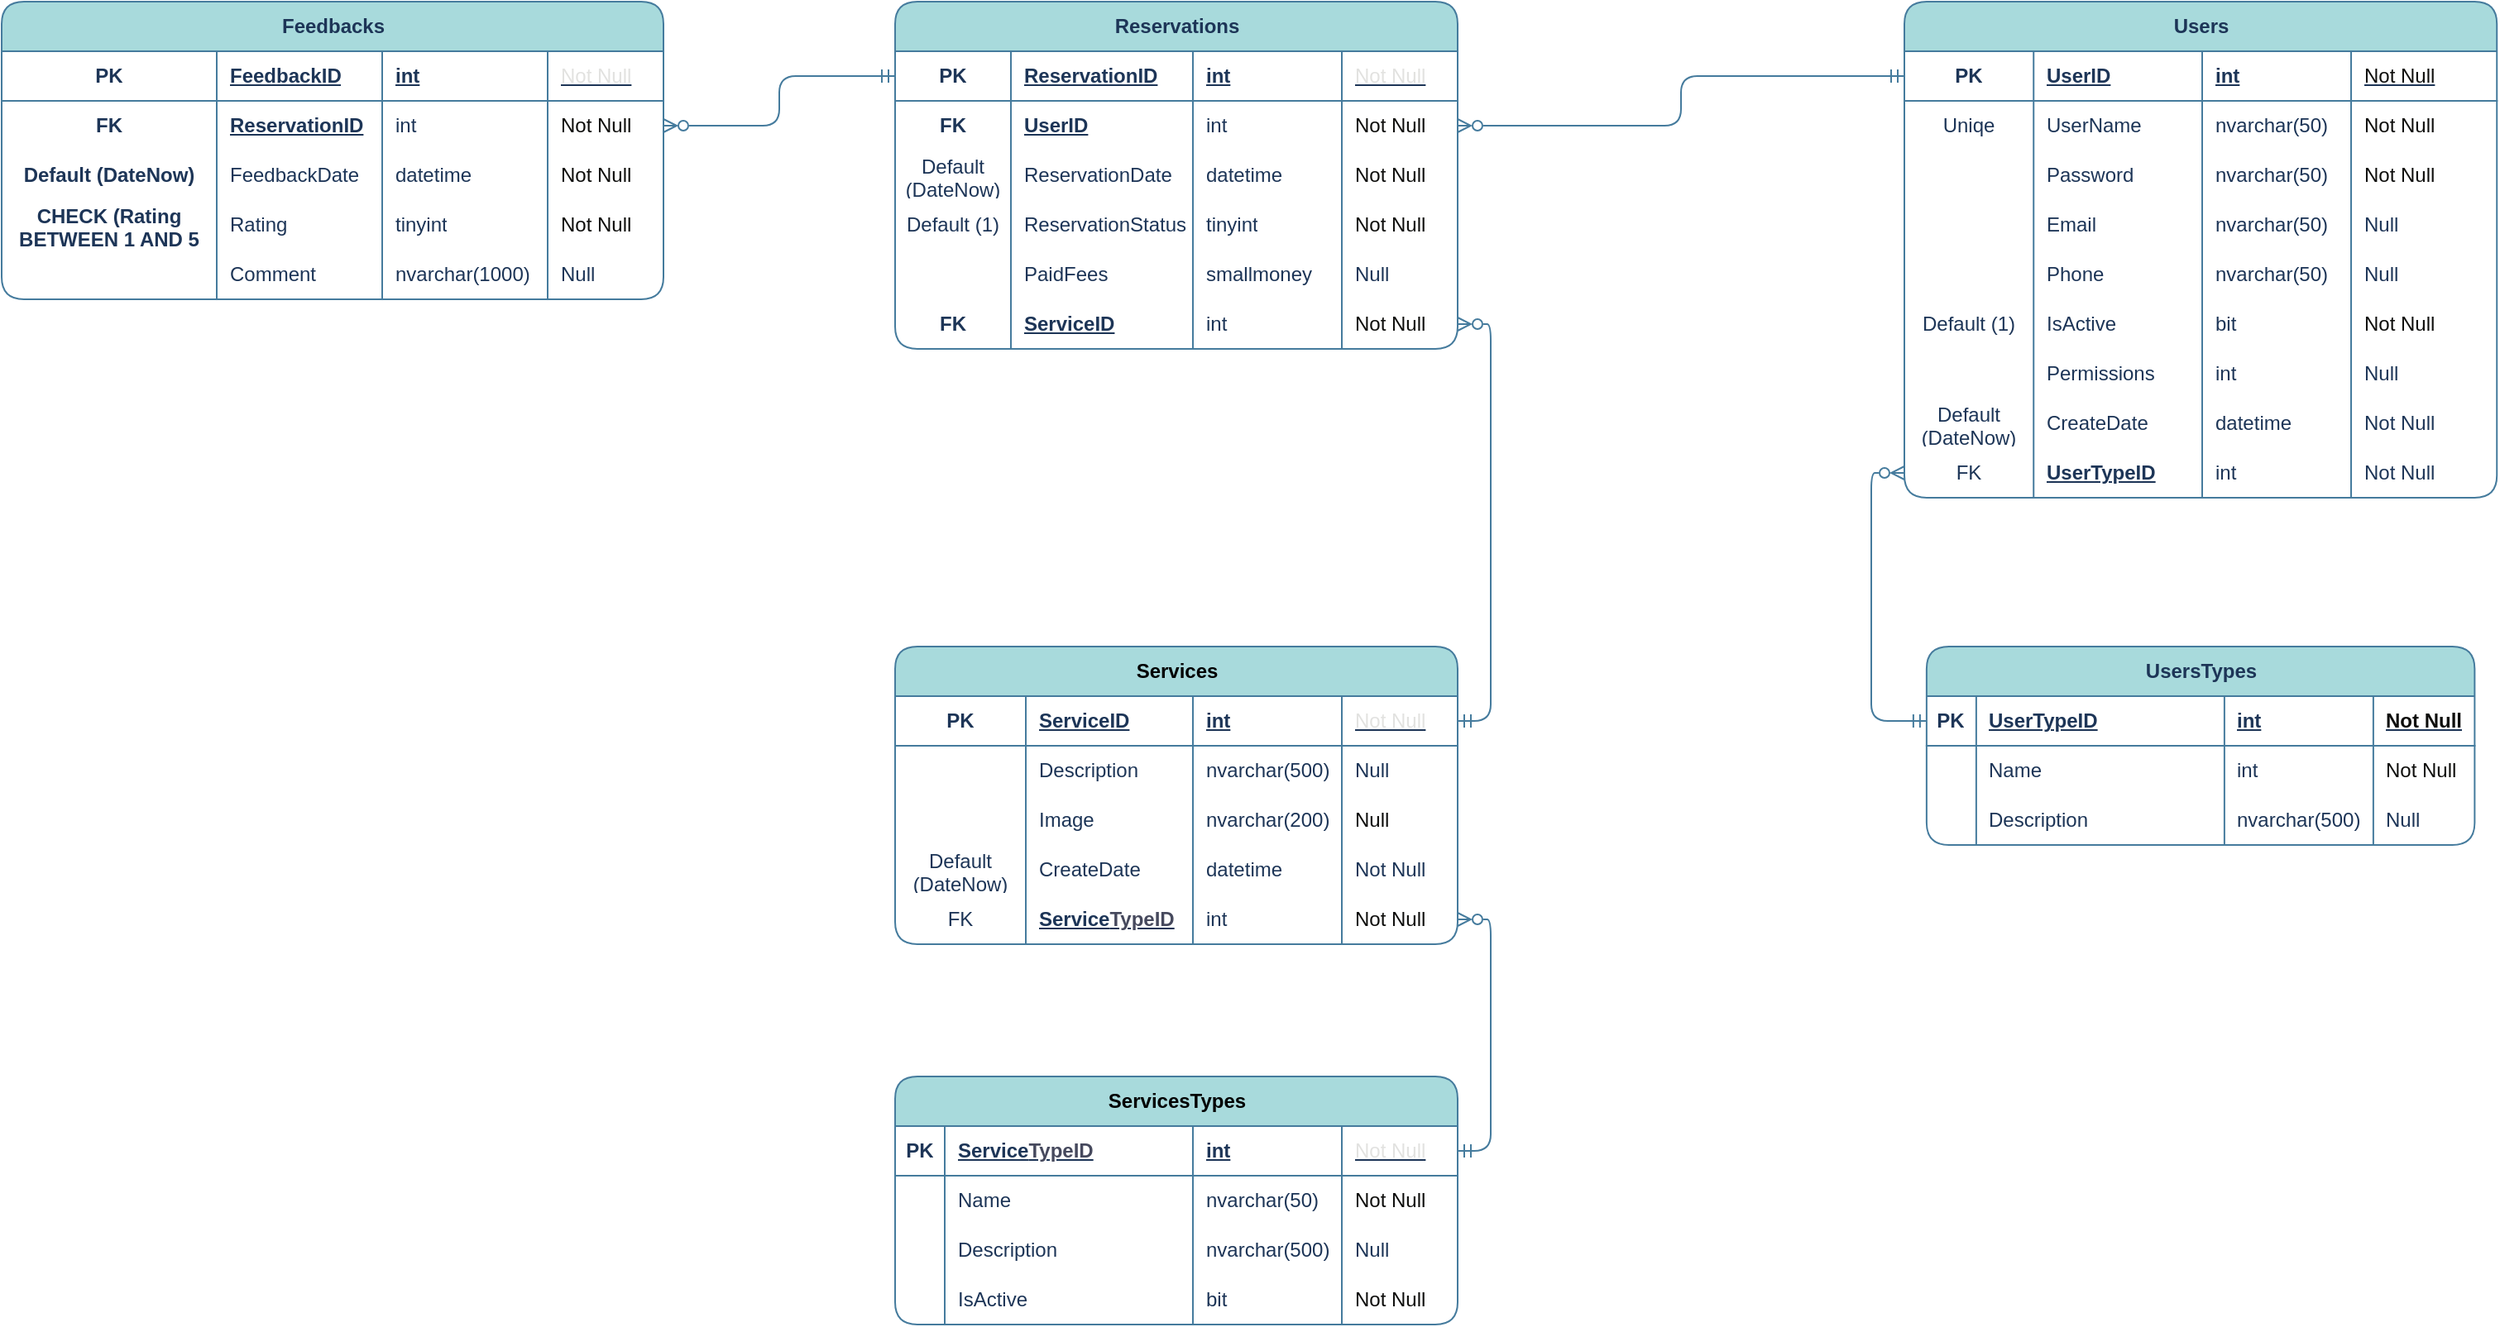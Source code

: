 <mxfile version="27.1.6">
  <diagram name="Page-1" id="FJUjUGfiDIACNQf1eJsg">
    <mxGraphModel dx="1502" dy="379" grid="1" gridSize="10" guides="1" tooltips="1" connect="1" arrows="1" fold="1" page="1" pageScale="1" pageWidth="827" pageHeight="1169" background="none" math="0" shadow="0" adaptiveColors="auto">
      <root>
        <mxCell id="0" />
        <mxCell id="1" parent="0" />
        <mxCell id="a82eVX8khh_YBaa5r9_A-326" value="&lt;span&gt;&lt;font style=&quot;color: rgb(0, 0, 0);&quot;&gt;Services&lt;/font&gt;&lt;/span&gt;" style="shape=table;startSize=30;container=1;collapsible=1;childLayout=tableLayout;fixedRows=1;rowLines=0;fontStyle=1;align=center;resizeLast=1;html=1;labelBackgroundColor=none;fillColor=#A8DADC;strokeColor=#457B9D;fontColor=#1D3557;rounded=1;" parent="1" vertex="1">
          <mxGeometry x="-150" y="440" width="340" height="180" as="geometry" />
        </mxCell>
        <mxCell id="a82eVX8khh_YBaa5r9_A-327" value="" style="shape=tableRow;horizontal=0;startSize=0;swimlaneHead=0;swimlaneBody=0;fillColor=none;collapsible=0;dropTarget=0;points=[[0,0.5],[1,0.5]];portConstraint=eastwest;top=0;left=0;right=0;bottom=1;labelBackgroundColor=none;strokeColor=#457B9D;fontColor=#1D3557;rounded=1;" parent="a82eVX8khh_YBaa5r9_A-326" vertex="1">
          <mxGeometry y="30" width="340" height="30" as="geometry" />
        </mxCell>
        <mxCell id="a82eVX8khh_YBaa5r9_A-328" value="PK" style="shape=partialRectangle;connectable=0;fillColor=none;top=0;left=0;bottom=0;right=0;fontStyle=1;overflow=hidden;whiteSpace=wrap;html=1;labelBackgroundColor=none;strokeColor=#457B9D;fontColor=#1D3557;rounded=1;" parent="a82eVX8khh_YBaa5r9_A-327" vertex="1">
          <mxGeometry width="79" height="30" as="geometry">
            <mxRectangle width="79" height="30" as="alternateBounds" />
          </mxGeometry>
        </mxCell>
        <mxCell id="a82eVX8khh_YBaa5r9_A-329" value="&lt;span style=&quot;text-align: center; text-wrap-mode: nowrap;&quot;&gt;ServiceID&lt;/span&gt;" style="shape=partialRectangle;connectable=0;fillColor=none;top=0;left=0;bottom=0;right=0;align=left;spacingLeft=6;fontStyle=5;overflow=hidden;whiteSpace=wrap;html=1;labelBackgroundColor=none;strokeColor=#457B9D;fontColor=#1D3557;rounded=1;" parent="a82eVX8khh_YBaa5r9_A-327" vertex="1">
          <mxGeometry x="79" width="101" height="30" as="geometry">
            <mxRectangle width="101" height="30" as="alternateBounds" />
          </mxGeometry>
        </mxCell>
        <mxCell id="a82eVX8khh_YBaa5r9_A-330" value="int" style="shape=partialRectangle;connectable=0;fillColor=none;top=0;left=0;bottom=0;right=0;align=left;spacingLeft=6;fontStyle=5;overflow=hidden;whiteSpace=wrap;html=1;labelBackgroundColor=none;strokeColor=#457B9D;fontColor=#1D3557;rounded=1;" parent="a82eVX8khh_YBaa5r9_A-327" vertex="1">
          <mxGeometry x="180" width="90" height="30" as="geometry">
            <mxRectangle width="90" height="30" as="alternateBounds" />
          </mxGeometry>
        </mxCell>
        <mxCell id="YgSKw44QeQ9h-YTFfs8t-22" value="&lt;span style=&quot;font-weight: 400;&quot;&gt;&lt;font style=&quot;color: light-dark(rgb(226, 226, 224), rgb(255, 255, 255));&quot;&gt;Not Null&lt;/font&gt;&lt;/span&gt;" style="shape=partialRectangle;connectable=0;fillColor=none;top=0;left=0;bottom=0;right=0;align=left;spacingLeft=6;fontStyle=5;overflow=hidden;whiteSpace=wrap;html=1;labelBackgroundColor=none;strokeColor=#457B9D;fontColor=#1D3557;rounded=1;" parent="a82eVX8khh_YBaa5r9_A-327" vertex="1">
          <mxGeometry x="270" width="70" height="30" as="geometry">
            <mxRectangle width="70" height="30" as="alternateBounds" />
          </mxGeometry>
        </mxCell>
        <mxCell id="a82eVX8khh_YBaa5r9_A-335" value="" style="shape=tableRow;horizontal=0;startSize=0;swimlaneHead=0;swimlaneBody=0;fillColor=none;collapsible=0;dropTarget=0;points=[[0,0.5],[1,0.5]];portConstraint=eastwest;top=0;left=0;right=0;bottom=0;labelBackgroundColor=none;strokeColor=#457B9D;fontColor=#1D3557;rounded=1;" parent="a82eVX8khh_YBaa5r9_A-326" vertex="1">
          <mxGeometry y="60" width="340" height="30" as="geometry" />
        </mxCell>
        <mxCell id="a82eVX8khh_YBaa5r9_A-336" value="" style="shape=partialRectangle;connectable=0;fillColor=none;top=0;left=0;bottom=0;right=0;editable=1;overflow=hidden;whiteSpace=wrap;html=1;labelBackgroundColor=none;strokeColor=#457B9D;fontColor=#1D3557;rounded=1;" parent="a82eVX8khh_YBaa5r9_A-335" vertex="1">
          <mxGeometry width="79" height="30" as="geometry">
            <mxRectangle width="79" height="30" as="alternateBounds" />
          </mxGeometry>
        </mxCell>
        <mxCell id="a82eVX8khh_YBaa5r9_A-337" value="&lt;div style=&quot;text-align: center;&quot;&gt;&lt;span style=&quot;background-color: transparent; text-wrap-mode: nowrap;&quot;&gt;Description&lt;/span&gt;&lt;/div&gt;" style="shape=partialRectangle;connectable=0;fillColor=none;top=0;left=0;bottom=0;right=0;align=left;spacingLeft=6;overflow=hidden;whiteSpace=wrap;html=1;labelBackgroundColor=none;strokeColor=#457B9D;fontColor=#1D3557;rounded=1;" parent="a82eVX8khh_YBaa5r9_A-335" vertex="1">
          <mxGeometry x="79" width="101" height="30" as="geometry">
            <mxRectangle width="101" height="30" as="alternateBounds" />
          </mxGeometry>
        </mxCell>
        <mxCell id="a82eVX8khh_YBaa5r9_A-338" value="nvarchar(500)" style="shape=partialRectangle;connectable=0;fillColor=none;top=0;left=0;bottom=0;right=0;align=left;spacingLeft=6;overflow=hidden;whiteSpace=wrap;html=1;labelBackgroundColor=none;strokeColor=#457B9D;fontColor=#1D3557;rounded=1;" parent="a82eVX8khh_YBaa5r9_A-335" vertex="1">
          <mxGeometry x="180" width="90" height="30" as="geometry">
            <mxRectangle width="90" height="30" as="alternateBounds" />
          </mxGeometry>
        </mxCell>
        <mxCell id="YgSKw44QeQ9h-YTFfs8t-24" value="Null" style="shape=partialRectangle;connectable=0;fillColor=none;top=0;left=0;bottom=0;right=0;align=left;spacingLeft=6;overflow=hidden;whiteSpace=wrap;html=1;labelBackgroundColor=none;strokeColor=#457B9D;fontColor=#1D3557;rounded=1;" parent="a82eVX8khh_YBaa5r9_A-335" vertex="1">
          <mxGeometry x="270" width="70" height="30" as="geometry">
            <mxRectangle width="70" height="30" as="alternateBounds" />
          </mxGeometry>
        </mxCell>
        <mxCell id="a82eVX8khh_YBaa5r9_A-339" style="shape=tableRow;horizontal=0;startSize=0;swimlaneHead=0;swimlaneBody=0;fillColor=none;collapsible=0;dropTarget=0;points=[[0,0.5],[1,0.5]];portConstraint=eastwest;top=0;left=0;right=0;bottom=0;labelBackgroundColor=none;strokeColor=#457B9D;fontColor=#1D3557;rounded=1;" parent="a82eVX8khh_YBaa5r9_A-326" vertex="1">
          <mxGeometry y="90" width="340" height="30" as="geometry" />
        </mxCell>
        <mxCell id="a82eVX8khh_YBaa5r9_A-340" style="shape=partialRectangle;connectable=0;fillColor=none;top=0;left=0;bottom=0;right=0;editable=1;overflow=hidden;whiteSpace=wrap;html=1;labelBackgroundColor=none;strokeColor=#457B9D;fontColor=#1D3557;rounded=1;" parent="a82eVX8khh_YBaa5r9_A-339" vertex="1">
          <mxGeometry width="79" height="30" as="geometry">
            <mxRectangle width="79" height="30" as="alternateBounds" />
          </mxGeometry>
        </mxCell>
        <mxCell id="a82eVX8khh_YBaa5r9_A-341" value="Image" style="shape=partialRectangle;connectable=0;fillColor=none;top=0;left=0;bottom=0;right=0;align=left;spacingLeft=6;overflow=hidden;whiteSpace=wrap;html=1;labelBackgroundColor=none;strokeColor=#457B9D;fontColor=#1D3557;rounded=1;" parent="a82eVX8khh_YBaa5r9_A-339" vertex="1">
          <mxGeometry x="79" width="101" height="30" as="geometry">
            <mxRectangle width="101" height="30" as="alternateBounds" />
          </mxGeometry>
        </mxCell>
        <mxCell id="a82eVX8khh_YBaa5r9_A-342" value="nvarchar(200)" style="shape=partialRectangle;connectable=0;fillColor=none;top=0;left=0;bottom=0;right=0;align=left;spacingLeft=6;overflow=hidden;whiteSpace=wrap;html=1;labelBackgroundColor=none;strokeColor=#457B9D;fontColor=#1D3557;rounded=1;" parent="a82eVX8khh_YBaa5r9_A-339" vertex="1">
          <mxGeometry x="180" width="90" height="30" as="geometry">
            <mxRectangle width="90" height="30" as="alternateBounds" />
          </mxGeometry>
        </mxCell>
        <mxCell id="YgSKw44QeQ9h-YTFfs8t-25" value="&lt;span style=&quot;color: rgb(13, 13, 11);&quot;&gt;Null&lt;/span&gt;" style="shape=partialRectangle;connectable=0;fillColor=none;top=0;left=0;bottom=0;right=0;align=left;spacingLeft=6;overflow=hidden;whiteSpace=wrap;html=1;labelBackgroundColor=none;strokeColor=#457B9D;fontColor=#1D3557;rounded=1;" parent="a82eVX8khh_YBaa5r9_A-339" vertex="1">
          <mxGeometry x="270" width="70" height="30" as="geometry">
            <mxRectangle width="70" height="30" as="alternateBounds" />
          </mxGeometry>
        </mxCell>
        <mxCell id="r121lTBld_6SD0tSjvEL-166" style="shape=tableRow;horizontal=0;startSize=0;swimlaneHead=0;swimlaneBody=0;fillColor=none;collapsible=0;dropTarget=0;points=[[0,0.5],[1,0.5]];portConstraint=eastwest;top=0;left=0;right=0;bottom=0;labelBackgroundColor=none;strokeColor=#457B9D;fontColor=#1D3557;rounded=1;" parent="a82eVX8khh_YBaa5r9_A-326" vertex="1">
          <mxGeometry y="120" width="340" height="30" as="geometry" />
        </mxCell>
        <mxCell id="r121lTBld_6SD0tSjvEL-167" value="&lt;span style=&quot;text-align: left;&quot;&gt;Default (DateNow)&lt;/span&gt;" style="shape=partialRectangle;connectable=0;fillColor=none;top=0;left=0;bottom=0;right=0;editable=1;overflow=hidden;whiteSpace=wrap;html=1;labelBackgroundColor=none;strokeColor=#457B9D;fontColor=#1D3557;rounded=1;" parent="r121lTBld_6SD0tSjvEL-166" vertex="1">
          <mxGeometry width="79" height="30" as="geometry">
            <mxRectangle width="79" height="30" as="alternateBounds" />
          </mxGeometry>
        </mxCell>
        <mxCell id="r121lTBld_6SD0tSjvEL-168" value="CreateDate" style="shape=partialRectangle;connectable=0;fillColor=none;top=0;left=0;bottom=0;right=0;align=left;spacingLeft=6;overflow=hidden;whiteSpace=wrap;html=1;labelBackgroundColor=none;strokeColor=#457B9D;fontColor=#1D3557;rounded=1;" parent="r121lTBld_6SD0tSjvEL-166" vertex="1">
          <mxGeometry x="79" width="101" height="30" as="geometry">
            <mxRectangle width="101" height="30" as="alternateBounds" />
          </mxGeometry>
        </mxCell>
        <mxCell id="r121lTBld_6SD0tSjvEL-169" value="datetime" style="shape=partialRectangle;connectable=0;fillColor=none;top=0;left=0;bottom=0;right=0;align=left;spacingLeft=6;overflow=hidden;whiteSpace=wrap;html=1;labelBackgroundColor=none;strokeColor=#457B9D;fontColor=#1D3557;rounded=1;" parent="r121lTBld_6SD0tSjvEL-166" vertex="1">
          <mxGeometry x="180" width="90" height="30" as="geometry">
            <mxRectangle width="90" height="30" as="alternateBounds" />
          </mxGeometry>
        </mxCell>
        <mxCell id="r121lTBld_6SD0tSjvEL-170" value="Not Null" style="shape=partialRectangle;connectable=0;fillColor=none;top=0;left=0;bottom=0;right=0;align=left;spacingLeft=6;overflow=hidden;whiteSpace=wrap;html=1;labelBackgroundColor=none;strokeColor=#457B9D;fontColor=#1D3557;rounded=1;" parent="r121lTBld_6SD0tSjvEL-166" vertex="1">
          <mxGeometry x="270" width="70" height="30" as="geometry">
            <mxRectangle width="70" height="30" as="alternateBounds" />
          </mxGeometry>
        </mxCell>
        <mxCell id="a82eVX8khh_YBaa5r9_A-331" value="" style="shape=tableRow;horizontal=0;startSize=0;swimlaneHead=0;swimlaneBody=0;fillColor=none;collapsible=0;dropTarget=0;points=[[0,0.5],[1,0.5]];portConstraint=eastwest;top=0;left=0;right=0;bottom=0;labelBackgroundColor=none;strokeColor=#457B9D;fontColor=#1D3557;rounded=1;" parent="a82eVX8khh_YBaa5r9_A-326" vertex="1">
          <mxGeometry y="150" width="340" height="30" as="geometry" />
        </mxCell>
        <mxCell id="a82eVX8khh_YBaa5r9_A-332" value="FK" style="shape=partialRectangle;connectable=0;fillColor=none;top=0;left=0;bottom=0;right=0;editable=1;overflow=hidden;whiteSpace=wrap;html=1;labelBackgroundColor=none;strokeColor=#457B9D;fontColor=#1D3557;rounded=1;" parent="a82eVX8khh_YBaa5r9_A-331" vertex="1">
          <mxGeometry width="79" height="30" as="geometry">
            <mxRectangle width="79" height="30" as="alternateBounds" />
          </mxGeometry>
        </mxCell>
        <mxCell id="a82eVX8khh_YBaa5r9_A-333" value="&lt;u&gt;&lt;b&gt;&lt;span style=&quot;text-wrap-mode: nowrap; text-align: center;&quot;&gt;Service&lt;/span&gt;&lt;span style=&quot;color: light-dark(rgb(70, 73, 93), rgb(170, 173, 190)); text-wrap-mode: nowrap; background-color: transparent; text-align: center;&quot;&gt;TypeID&lt;/span&gt;&lt;/b&gt;&lt;/u&gt;" style="shape=partialRectangle;connectable=0;fillColor=none;top=0;left=0;bottom=0;right=0;align=left;spacingLeft=6;overflow=hidden;whiteSpace=wrap;html=1;labelBackgroundColor=none;strokeColor=#457B9D;fontColor=#1D3557;rounded=1;" parent="a82eVX8khh_YBaa5r9_A-331" vertex="1">
          <mxGeometry x="79" width="101" height="30" as="geometry">
            <mxRectangle width="101" height="30" as="alternateBounds" />
          </mxGeometry>
        </mxCell>
        <mxCell id="a82eVX8khh_YBaa5r9_A-334" value="int" style="shape=partialRectangle;connectable=0;fillColor=none;top=0;left=0;bottom=0;right=0;align=left;spacingLeft=6;overflow=hidden;whiteSpace=wrap;html=1;labelBackgroundColor=none;strokeColor=#457B9D;fontColor=#1D3557;rounded=1;" parent="a82eVX8khh_YBaa5r9_A-331" vertex="1">
          <mxGeometry x="180" width="90" height="30" as="geometry">
            <mxRectangle width="90" height="30" as="alternateBounds" />
          </mxGeometry>
        </mxCell>
        <mxCell id="YgSKw44QeQ9h-YTFfs8t-23" value="&lt;span style=&quot;color: rgb(13, 13, 11);&quot;&gt;Not Null&lt;/span&gt;" style="shape=partialRectangle;connectable=0;fillColor=none;top=0;left=0;bottom=0;right=0;align=left;spacingLeft=6;overflow=hidden;whiteSpace=wrap;html=1;labelBackgroundColor=none;strokeColor=#457B9D;fontColor=#1D3557;rounded=1;" parent="a82eVX8khh_YBaa5r9_A-331" vertex="1">
          <mxGeometry x="270" width="70" height="30" as="geometry">
            <mxRectangle width="70" height="30" as="alternateBounds" />
          </mxGeometry>
        </mxCell>
        <mxCell id="uDVQrx54FTQUmoYok5zQ-1" value="Users" style="shape=table;startSize=30;container=1;collapsible=1;childLayout=tableLayout;fixedRows=1;rowLines=0;fontStyle=1;align=center;resizeLast=1;html=1;labelBackgroundColor=none;fillColor=#A8DADC;strokeColor=#457B9D;fontColor=#1D3557;rounded=1;" parent="1" vertex="1">
          <mxGeometry x="460.0" y="50" width="358.12" height="300" as="geometry">
            <mxRectangle x="1071.88" y="850" width="70" height="30" as="alternateBounds" />
          </mxGeometry>
        </mxCell>
        <mxCell id="uDVQrx54FTQUmoYok5zQ-2" value="" style="shape=tableRow;horizontal=0;startSize=0;swimlaneHead=0;swimlaneBody=0;fillColor=none;collapsible=0;dropTarget=0;points=[[0,0.5],[1,0.5]];portConstraint=eastwest;top=0;left=0;right=0;bottom=1;labelBackgroundColor=none;strokeColor=#457B9D;fontColor=#1D3557;rounded=1;" parent="uDVQrx54FTQUmoYok5zQ-1" vertex="1">
          <mxGeometry y="30" width="358.12" height="30" as="geometry" />
        </mxCell>
        <mxCell id="uDVQrx54FTQUmoYok5zQ-3" value="PK" style="shape=partialRectangle;connectable=0;fillColor=none;top=0;left=0;bottom=0;right=0;fontStyle=1;overflow=hidden;whiteSpace=wrap;html=1;labelBackgroundColor=none;strokeColor=#457B9D;fontColor=#1D3557;rounded=1;" parent="uDVQrx54FTQUmoYok5zQ-2" vertex="1">
          <mxGeometry width="78.12" height="30" as="geometry">
            <mxRectangle width="78.12" height="30" as="alternateBounds" />
          </mxGeometry>
        </mxCell>
        <mxCell id="uDVQrx54FTQUmoYok5zQ-4" value="&lt;span style=&quot;text-align: center; text-wrap-mode: nowrap;&quot;&gt;UserID&lt;/span&gt;" style="shape=partialRectangle;connectable=0;fillColor=none;top=0;left=0;bottom=0;right=0;align=left;spacingLeft=6;fontStyle=5;overflow=hidden;whiteSpace=wrap;html=1;labelBackgroundColor=none;strokeColor=#457B9D;fontColor=#1D3557;rounded=1;" parent="uDVQrx54FTQUmoYok5zQ-2" vertex="1">
          <mxGeometry x="78.12" width="101.88" height="30" as="geometry">
            <mxRectangle width="101.88" height="30" as="alternateBounds" />
          </mxGeometry>
        </mxCell>
        <mxCell id="uDVQrx54FTQUmoYok5zQ-5" value="int" style="shape=partialRectangle;connectable=0;fillColor=none;top=0;left=0;bottom=0;right=0;align=left;spacingLeft=6;fontStyle=5;overflow=hidden;whiteSpace=wrap;html=1;labelBackgroundColor=none;strokeColor=#457B9D;fontColor=#1D3557;rounded=1;" parent="uDVQrx54FTQUmoYok5zQ-2" vertex="1">
          <mxGeometry x="180" width="90" height="30" as="geometry">
            <mxRectangle width="90" height="30" as="alternateBounds" />
          </mxGeometry>
        </mxCell>
        <mxCell id="YgSKw44QeQ9h-YTFfs8t-11" value="&lt;span style=&quot;color: rgb(13, 13, 11); font-weight: 400;&quot;&gt;Not Null&lt;/span&gt;" style="shape=partialRectangle;connectable=0;fillColor=none;top=0;left=0;bottom=0;right=0;align=left;spacingLeft=6;fontStyle=5;overflow=hidden;whiteSpace=wrap;html=1;labelBackgroundColor=none;strokeColor=#457B9D;fontColor=#1D3557;rounded=1;" parent="uDVQrx54FTQUmoYok5zQ-2" vertex="1">
          <mxGeometry x="270" width="88.12" height="30" as="geometry">
            <mxRectangle width="88.12" height="30" as="alternateBounds" />
          </mxGeometry>
        </mxCell>
        <mxCell id="uDVQrx54FTQUmoYok5zQ-6" style="shape=tableRow;horizontal=0;startSize=0;swimlaneHead=0;swimlaneBody=0;fillColor=none;collapsible=0;dropTarget=0;points=[[0,0.5],[1,0.5]];portConstraint=eastwest;top=0;left=0;right=0;bottom=0;labelBackgroundColor=none;strokeColor=#457B9D;fontColor=#1D3557;rounded=1;" parent="uDVQrx54FTQUmoYok5zQ-1" vertex="1">
          <mxGeometry y="60" width="358.12" height="30" as="geometry" />
        </mxCell>
        <mxCell id="uDVQrx54FTQUmoYok5zQ-7" value="&lt;span style=&quot;text-align: left;&quot;&gt;Uniqe&lt;/span&gt;" style="shape=partialRectangle;connectable=0;fillColor=none;top=0;left=0;bottom=0;right=0;editable=1;overflow=hidden;whiteSpace=wrap;html=1;labelBackgroundColor=none;strokeColor=#457B9D;fontColor=#1D3557;rounded=1;" parent="uDVQrx54FTQUmoYok5zQ-6" vertex="1">
          <mxGeometry width="78.12" height="30" as="geometry">
            <mxRectangle width="78.12" height="30" as="alternateBounds" />
          </mxGeometry>
        </mxCell>
        <mxCell id="uDVQrx54FTQUmoYok5zQ-8" value="UserName" style="shape=partialRectangle;connectable=0;fillColor=none;top=0;left=0;bottom=0;right=0;align=left;spacingLeft=6;overflow=hidden;whiteSpace=wrap;html=1;labelBackgroundColor=none;strokeColor=#457B9D;fontColor=#1D3557;rounded=1;" parent="uDVQrx54FTQUmoYok5zQ-6" vertex="1">
          <mxGeometry x="78.12" width="101.88" height="30" as="geometry">
            <mxRectangle width="101.88" height="30" as="alternateBounds" />
          </mxGeometry>
        </mxCell>
        <mxCell id="uDVQrx54FTQUmoYok5zQ-9" value="nvarchar(50)" style="shape=partialRectangle;connectable=0;fillColor=none;top=0;left=0;bottom=0;right=0;align=left;spacingLeft=6;overflow=hidden;whiteSpace=wrap;html=1;labelBackgroundColor=none;strokeColor=#457B9D;fontColor=#1D3557;rounded=1;" parent="uDVQrx54FTQUmoYok5zQ-6" vertex="1">
          <mxGeometry x="180" width="90" height="30" as="geometry">
            <mxRectangle width="90" height="30" as="alternateBounds" />
          </mxGeometry>
        </mxCell>
        <mxCell id="YgSKw44QeQ9h-YTFfs8t-12" value="&lt;span style=&quot;color: rgb(13, 13, 11);&quot;&gt;Not Null&lt;/span&gt;" style="shape=partialRectangle;connectable=0;fillColor=none;top=0;left=0;bottom=0;right=0;align=left;spacingLeft=6;overflow=hidden;whiteSpace=wrap;html=1;labelBackgroundColor=none;strokeColor=#457B9D;fontColor=#1D3557;rounded=1;" parent="uDVQrx54FTQUmoYok5zQ-6" vertex="1">
          <mxGeometry x="270" width="88.12" height="30" as="geometry">
            <mxRectangle width="88.12" height="30" as="alternateBounds" />
          </mxGeometry>
        </mxCell>
        <mxCell id="uDVQrx54FTQUmoYok5zQ-10" style="shape=tableRow;horizontal=0;startSize=0;swimlaneHead=0;swimlaneBody=0;fillColor=none;collapsible=0;dropTarget=0;points=[[0,0.5],[1,0.5]];portConstraint=eastwest;top=0;left=0;right=0;bottom=0;labelBackgroundColor=none;strokeColor=#457B9D;fontColor=#1D3557;rounded=1;" parent="uDVQrx54FTQUmoYok5zQ-1" vertex="1">
          <mxGeometry y="90" width="358.12" height="30" as="geometry" />
        </mxCell>
        <mxCell id="uDVQrx54FTQUmoYok5zQ-11" style="shape=partialRectangle;connectable=0;fillColor=none;top=0;left=0;bottom=0;right=0;editable=1;overflow=hidden;whiteSpace=wrap;html=1;labelBackgroundColor=none;strokeColor=#457B9D;fontColor=#1D3557;rounded=1;" parent="uDVQrx54FTQUmoYok5zQ-10" vertex="1">
          <mxGeometry width="78.12" height="30" as="geometry">
            <mxRectangle width="78.12" height="30" as="alternateBounds" />
          </mxGeometry>
        </mxCell>
        <mxCell id="uDVQrx54FTQUmoYok5zQ-12" value="Password" style="shape=partialRectangle;connectable=0;fillColor=none;top=0;left=0;bottom=0;right=0;align=left;spacingLeft=6;overflow=hidden;whiteSpace=wrap;html=1;labelBackgroundColor=none;strokeColor=#457B9D;fontColor=#1D3557;rounded=1;" parent="uDVQrx54FTQUmoYok5zQ-10" vertex="1">
          <mxGeometry x="78.12" width="101.88" height="30" as="geometry">
            <mxRectangle width="101.88" height="30" as="alternateBounds" />
          </mxGeometry>
        </mxCell>
        <mxCell id="uDVQrx54FTQUmoYok5zQ-13" value="nvarchar(50)" style="shape=partialRectangle;connectable=0;fillColor=none;top=0;left=0;bottom=0;right=0;align=left;spacingLeft=6;overflow=hidden;whiteSpace=wrap;html=1;labelBackgroundColor=none;strokeColor=#457B9D;fontColor=#1D3557;rounded=1;" parent="uDVQrx54FTQUmoYok5zQ-10" vertex="1">
          <mxGeometry x="180" width="90" height="30" as="geometry">
            <mxRectangle width="90" height="30" as="alternateBounds" />
          </mxGeometry>
        </mxCell>
        <mxCell id="YgSKw44QeQ9h-YTFfs8t-13" value="&lt;span style=&quot;color: rgb(13, 13, 11);&quot;&gt;Not Null&lt;/span&gt;" style="shape=partialRectangle;connectable=0;fillColor=none;top=0;left=0;bottom=0;right=0;align=left;spacingLeft=6;overflow=hidden;whiteSpace=wrap;html=1;labelBackgroundColor=none;strokeColor=#457B9D;fontColor=#1D3557;rounded=1;" parent="uDVQrx54FTQUmoYok5zQ-10" vertex="1">
          <mxGeometry x="270" width="88.12" height="30" as="geometry">
            <mxRectangle width="88.12" height="30" as="alternateBounds" />
          </mxGeometry>
        </mxCell>
        <mxCell id="r121lTBld_6SD0tSjvEL-11" style="shape=tableRow;horizontal=0;startSize=0;swimlaneHead=0;swimlaneBody=0;fillColor=none;collapsible=0;dropTarget=0;points=[[0,0.5],[1,0.5]];portConstraint=eastwest;top=0;left=0;right=0;bottom=0;labelBackgroundColor=none;strokeColor=#457B9D;fontColor=#1D3557;rounded=1;" parent="uDVQrx54FTQUmoYok5zQ-1" vertex="1">
          <mxGeometry y="120" width="358.12" height="30" as="geometry" />
        </mxCell>
        <mxCell id="r121lTBld_6SD0tSjvEL-12" style="shape=partialRectangle;connectable=0;fillColor=none;top=0;left=0;bottom=0;right=0;editable=1;overflow=hidden;whiteSpace=wrap;html=1;labelBackgroundColor=none;strokeColor=#457B9D;fontColor=#1D3557;rounded=1;" parent="r121lTBld_6SD0tSjvEL-11" vertex="1">
          <mxGeometry width="78.12" height="30" as="geometry">
            <mxRectangle width="78.12" height="30" as="alternateBounds" />
          </mxGeometry>
        </mxCell>
        <mxCell id="r121lTBld_6SD0tSjvEL-13" value="Email" style="shape=partialRectangle;connectable=0;fillColor=none;top=0;left=0;bottom=0;right=0;align=left;spacingLeft=6;overflow=hidden;whiteSpace=wrap;html=1;labelBackgroundColor=none;strokeColor=#457B9D;fontColor=#1D3557;rounded=1;" parent="r121lTBld_6SD0tSjvEL-11" vertex="1">
          <mxGeometry x="78.12" width="101.88" height="30" as="geometry">
            <mxRectangle width="101.88" height="30" as="alternateBounds" />
          </mxGeometry>
        </mxCell>
        <mxCell id="r121lTBld_6SD0tSjvEL-14" value="nvarchar(50)" style="shape=partialRectangle;connectable=0;fillColor=none;top=0;left=0;bottom=0;right=0;align=left;spacingLeft=6;overflow=hidden;whiteSpace=wrap;html=1;labelBackgroundColor=none;strokeColor=#457B9D;fontColor=#1D3557;rounded=1;" parent="r121lTBld_6SD0tSjvEL-11" vertex="1">
          <mxGeometry x="180" width="90" height="30" as="geometry">
            <mxRectangle width="90" height="30" as="alternateBounds" />
          </mxGeometry>
        </mxCell>
        <mxCell id="r121lTBld_6SD0tSjvEL-15" value="Null" style="shape=partialRectangle;connectable=0;fillColor=none;top=0;left=0;bottom=0;right=0;align=left;spacingLeft=6;overflow=hidden;whiteSpace=wrap;html=1;labelBackgroundColor=none;strokeColor=#457B9D;fontColor=#1D3557;rounded=1;" parent="r121lTBld_6SD0tSjvEL-11" vertex="1">
          <mxGeometry x="270" width="88.12" height="30" as="geometry">
            <mxRectangle width="88.12" height="30" as="alternateBounds" />
          </mxGeometry>
        </mxCell>
        <mxCell id="r121lTBld_6SD0tSjvEL-6" style="shape=tableRow;horizontal=0;startSize=0;swimlaneHead=0;swimlaneBody=0;fillColor=none;collapsible=0;dropTarget=0;points=[[0,0.5],[1,0.5]];portConstraint=eastwest;top=0;left=0;right=0;bottom=0;labelBackgroundColor=none;strokeColor=#457B9D;fontColor=#1D3557;rounded=1;" parent="uDVQrx54FTQUmoYok5zQ-1" vertex="1">
          <mxGeometry y="150" width="358.12" height="30" as="geometry" />
        </mxCell>
        <mxCell id="r121lTBld_6SD0tSjvEL-7" style="shape=partialRectangle;connectable=0;fillColor=none;top=0;left=0;bottom=0;right=0;editable=1;overflow=hidden;whiteSpace=wrap;html=1;labelBackgroundColor=none;strokeColor=#457B9D;fontColor=#1D3557;rounded=1;" parent="r121lTBld_6SD0tSjvEL-6" vertex="1">
          <mxGeometry width="78.12" height="30" as="geometry">
            <mxRectangle width="78.12" height="30" as="alternateBounds" />
          </mxGeometry>
        </mxCell>
        <mxCell id="r121lTBld_6SD0tSjvEL-8" value="Phone" style="shape=partialRectangle;connectable=0;fillColor=none;top=0;left=0;bottom=0;right=0;align=left;spacingLeft=6;overflow=hidden;whiteSpace=wrap;html=1;labelBackgroundColor=none;strokeColor=#457B9D;fontColor=#1D3557;rounded=1;" parent="r121lTBld_6SD0tSjvEL-6" vertex="1">
          <mxGeometry x="78.12" width="101.88" height="30" as="geometry">
            <mxRectangle width="101.88" height="30" as="alternateBounds" />
          </mxGeometry>
        </mxCell>
        <mxCell id="r121lTBld_6SD0tSjvEL-9" value="nvarchar(50)" style="shape=partialRectangle;connectable=0;fillColor=none;top=0;left=0;bottom=0;right=0;align=left;spacingLeft=6;overflow=hidden;whiteSpace=wrap;html=1;labelBackgroundColor=none;strokeColor=#457B9D;fontColor=#1D3557;rounded=1;" parent="r121lTBld_6SD0tSjvEL-6" vertex="1">
          <mxGeometry x="180" width="90" height="30" as="geometry">
            <mxRectangle width="90" height="30" as="alternateBounds" />
          </mxGeometry>
        </mxCell>
        <mxCell id="r121lTBld_6SD0tSjvEL-10" value="Null" style="shape=partialRectangle;connectable=0;fillColor=none;top=0;left=0;bottom=0;right=0;align=left;spacingLeft=6;overflow=hidden;whiteSpace=wrap;html=1;labelBackgroundColor=none;strokeColor=#457B9D;fontColor=#1D3557;rounded=1;" parent="r121lTBld_6SD0tSjvEL-6" vertex="1">
          <mxGeometry x="270" width="88.12" height="30" as="geometry">
            <mxRectangle width="88.12" height="30" as="alternateBounds" />
          </mxGeometry>
        </mxCell>
        <mxCell id="uDVQrx54FTQUmoYok5zQ-14" value="" style="shape=tableRow;horizontal=0;startSize=0;swimlaneHead=0;swimlaneBody=0;fillColor=none;collapsible=0;dropTarget=0;points=[[0,0.5],[1,0.5]];portConstraint=eastwest;top=0;left=0;right=0;bottom=0;labelBackgroundColor=none;strokeColor=#457B9D;fontColor=#1D3557;rounded=1;" parent="uDVQrx54FTQUmoYok5zQ-1" vertex="1">
          <mxGeometry y="180" width="358.12" height="30" as="geometry" />
        </mxCell>
        <mxCell id="uDVQrx54FTQUmoYok5zQ-15" value="&lt;span style=&quot;text-align: left;&quot;&gt;Default (1)&lt;/span&gt;" style="shape=partialRectangle;connectable=0;fillColor=none;top=0;left=0;bottom=0;right=0;editable=1;overflow=hidden;whiteSpace=wrap;html=1;labelBackgroundColor=none;strokeColor=#457B9D;fontColor=#1D3557;rounded=1;" parent="uDVQrx54FTQUmoYok5zQ-14" vertex="1">
          <mxGeometry width="78.12" height="30" as="geometry">
            <mxRectangle width="78.12" height="30" as="alternateBounds" />
          </mxGeometry>
        </mxCell>
        <mxCell id="uDVQrx54FTQUmoYok5zQ-16" value="IsActive" style="shape=partialRectangle;connectable=0;fillColor=none;top=0;left=0;bottom=0;right=0;align=left;spacingLeft=6;overflow=hidden;whiteSpace=wrap;html=1;labelBackgroundColor=none;strokeColor=#457B9D;fontColor=#1D3557;rounded=1;" parent="uDVQrx54FTQUmoYok5zQ-14" vertex="1">
          <mxGeometry x="78.12" width="101.88" height="30" as="geometry">
            <mxRectangle width="101.88" height="30" as="alternateBounds" />
          </mxGeometry>
        </mxCell>
        <mxCell id="uDVQrx54FTQUmoYok5zQ-17" value="bit" style="shape=partialRectangle;connectable=0;fillColor=none;top=0;left=0;bottom=0;right=0;align=left;spacingLeft=6;overflow=hidden;whiteSpace=wrap;html=1;labelBackgroundColor=none;strokeColor=#457B9D;fontColor=#1D3557;rounded=1;" parent="uDVQrx54FTQUmoYok5zQ-14" vertex="1">
          <mxGeometry x="180" width="90" height="30" as="geometry">
            <mxRectangle width="90" height="30" as="alternateBounds" />
          </mxGeometry>
        </mxCell>
        <mxCell id="YgSKw44QeQ9h-YTFfs8t-14" value="&lt;span style=&quot;color: rgb(13, 13, 11);&quot;&gt;Not Null&lt;/span&gt;" style="shape=partialRectangle;connectable=0;fillColor=none;top=0;left=0;bottom=0;right=0;align=left;spacingLeft=6;overflow=hidden;whiteSpace=wrap;html=1;labelBackgroundColor=none;strokeColor=#457B9D;fontColor=#1D3557;rounded=1;" parent="uDVQrx54FTQUmoYok5zQ-14" vertex="1">
          <mxGeometry x="270" width="88.12" height="30" as="geometry">
            <mxRectangle width="88.12" height="30" as="alternateBounds" />
          </mxGeometry>
        </mxCell>
        <mxCell id="r121lTBld_6SD0tSjvEL-63" style="shape=tableRow;horizontal=0;startSize=0;swimlaneHead=0;swimlaneBody=0;fillColor=none;collapsible=0;dropTarget=0;points=[[0,0.5],[1,0.5]];portConstraint=eastwest;top=0;left=0;right=0;bottom=0;labelBackgroundColor=none;strokeColor=#457B9D;fontColor=#1D3557;rounded=1;" parent="uDVQrx54FTQUmoYok5zQ-1" vertex="1">
          <mxGeometry y="210" width="358.12" height="30" as="geometry" />
        </mxCell>
        <mxCell id="r121lTBld_6SD0tSjvEL-64" style="shape=partialRectangle;connectable=0;fillColor=none;top=0;left=0;bottom=0;right=0;editable=1;overflow=hidden;whiteSpace=wrap;html=1;labelBackgroundColor=none;strokeColor=#457B9D;fontColor=#1D3557;rounded=1;" parent="r121lTBld_6SD0tSjvEL-63" vertex="1">
          <mxGeometry width="78.12" height="30" as="geometry">
            <mxRectangle width="78.12" height="30" as="alternateBounds" />
          </mxGeometry>
        </mxCell>
        <mxCell id="r121lTBld_6SD0tSjvEL-65" value="Permissions" style="shape=partialRectangle;connectable=0;fillColor=none;top=0;left=0;bottom=0;right=0;align=left;spacingLeft=6;overflow=hidden;whiteSpace=wrap;html=1;labelBackgroundColor=none;strokeColor=#457B9D;fontColor=#1D3557;rounded=1;" parent="r121lTBld_6SD0tSjvEL-63" vertex="1">
          <mxGeometry x="78.12" width="101.88" height="30" as="geometry">
            <mxRectangle width="101.88" height="30" as="alternateBounds" />
          </mxGeometry>
        </mxCell>
        <mxCell id="r121lTBld_6SD0tSjvEL-66" value="int" style="shape=partialRectangle;connectable=0;fillColor=none;top=0;left=0;bottom=0;right=0;align=left;spacingLeft=6;overflow=hidden;whiteSpace=wrap;html=1;labelBackgroundColor=none;strokeColor=#457B9D;fontColor=#1D3557;rounded=1;" parent="r121lTBld_6SD0tSjvEL-63" vertex="1">
          <mxGeometry x="180" width="90" height="30" as="geometry">
            <mxRectangle width="90" height="30" as="alternateBounds" />
          </mxGeometry>
        </mxCell>
        <mxCell id="r121lTBld_6SD0tSjvEL-67" value="Null" style="shape=partialRectangle;connectable=0;fillColor=none;top=0;left=0;bottom=0;right=0;align=left;spacingLeft=6;overflow=hidden;whiteSpace=wrap;html=1;labelBackgroundColor=none;strokeColor=#457B9D;fontColor=#1D3557;rounded=1;" parent="r121lTBld_6SD0tSjvEL-63" vertex="1">
          <mxGeometry x="270" width="88.12" height="30" as="geometry">
            <mxRectangle width="88.12" height="30" as="alternateBounds" />
          </mxGeometry>
        </mxCell>
        <mxCell id="r121lTBld_6SD0tSjvEL-77" style="shape=tableRow;horizontal=0;startSize=0;swimlaneHead=0;swimlaneBody=0;fillColor=none;collapsible=0;dropTarget=0;points=[[0,0.5],[1,0.5]];portConstraint=eastwest;top=0;left=0;right=0;bottom=0;labelBackgroundColor=none;strokeColor=#457B9D;fontColor=#1D3557;rounded=1;" parent="uDVQrx54FTQUmoYok5zQ-1" vertex="1">
          <mxGeometry y="240" width="358.12" height="30" as="geometry" />
        </mxCell>
        <mxCell id="r121lTBld_6SD0tSjvEL-78" value="&lt;span style=&quot;text-align: left;&quot;&gt;Default (DateNow)&lt;/span&gt;" style="shape=partialRectangle;connectable=0;fillColor=none;top=0;left=0;bottom=0;right=0;editable=1;overflow=hidden;whiteSpace=wrap;html=1;labelBackgroundColor=none;strokeColor=#457B9D;fontColor=#1D3557;rounded=1;" parent="r121lTBld_6SD0tSjvEL-77" vertex="1">
          <mxGeometry width="78.12" height="30" as="geometry">
            <mxRectangle width="78.12" height="30" as="alternateBounds" />
          </mxGeometry>
        </mxCell>
        <mxCell id="r121lTBld_6SD0tSjvEL-79" value="CreateDate" style="shape=partialRectangle;connectable=0;fillColor=none;top=0;left=0;bottom=0;right=0;align=left;spacingLeft=6;overflow=hidden;whiteSpace=wrap;html=1;labelBackgroundColor=none;strokeColor=#457B9D;fontColor=#1D3557;rounded=1;" parent="r121lTBld_6SD0tSjvEL-77" vertex="1">
          <mxGeometry x="78.12" width="101.88" height="30" as="geometry">
            <mxRectangle width="101.88" height="30" as="alternateBounds" />
          </mxGeometry>
        </mxCell>
        <mxCell id="r121lTBld_6SD0tSjvEL-80" value="datetime" style="shape=partialRectangle;connectable=0;fillColor=none;top=0;left=0;bottom=0;right=0;align=left;spacingLeft=6;overflow=hidden;whiteSpace=wrap;html=1;labelBackgroundColor=none;strokeColor=#457B9D;fontColor=#1D3557;rounded=1;" parent="r121lTBld_6SD0tSjvEL-77" vertex="1">
          <mxGeometry x="180" width="90" height="30" as="geometry">
            <mxRectangle width="90" height="30" as="alternateBounds" />
          </mxGeometry>
        </mxCell>
        <mxCell id="r121lTBld_6SD0tSjvEL-81" value="Not Null" style="shape=partialRectangle;connectable=0;fillColor=none;top=0;left=0;bottom=0;right=0;align=left;spacingLeft=6;overflow=hidden;whiteSpace=wrap;html=1;labelBackgroundColor=none;strokeColor=#457B9D;fontColor=#1D3557;rounded=1;" parent="r121lTBld_6SD0tSjvEL-77" vertex="1">
          <mxGeometry x="270" width="88.12" height="30" as="geometry">
            <mxRectangle width="88.12" height="30" as="alternateBounds" />
          </mxGeometry>
        </mxCell>
        <mxCell id="r121lTBld_6SD0tSjvEL-58" style="shape=tableRow;horizontal=0;startSize=0;swimlaneHead=0;swimlaneBody=0;fillColor=none;collapsible=0;dropTarget=0;points=[[0,0.5],[1,0.5]];portConstraint=eastwest;top=0;left=0;right=0;bottom=0;labelBackgroundColor=none;strokeColor=#457B9D;fontColor=#1D3557;rounded=1;" parent="uDVQrx54FTQUmoYok5zQ-1" vertex="1">
          <mxGeometry y="270" width="358.12" height="30" as="geometry" />
        </mxCell>
        <mxCell id="r121lTBld_6SD0tSjvEL-59" value="FK" style="shape=partialRectangle;connectable=0;fillColor=none;top=0;left=0;bottom=0;right=0;editable=1;overflow=hidden;whiteSpace=wrap;html=1;labelBackgroundColor=none;strokeColor=#457B9D;fontColor=#1D3557;rounded=1;" parent="r121lTBld_6SD0tSjvEL-58" vertex="1">
          <mxGeometry width="78.12" height="30" as="geometry">
            <mxRectangle width="78.12" height="30" as="alternateBounds" />
          </mxGeometry>
        </mxCell>
        <mxCell id="r121lTBld_6SD0tSjvEL-60" value="&lt;span style=&quot;font-weight: 700; text-align: center; text-wrap-mode: nowrap; text-decoration-line: underline;&quot;&gt;UserTypeID&lt;/span&gt;" style="shape=partialRectangle;connectable=0;fillColor=none;top=0;left=0;bottom=0;right=0;align=left;spacingLeft=6;overflow=hidden;whiteSpace=wrap;html=1;labelBackgroundColor=none;strokeColor=#457B9D;fontColor=#1D3557;rounded=1;" parent="r121lTBld_6SD0tSjvEL-58" vertex="1">
          <mxGeometry x="78.12" width="101.88" height="30" as="geometry">
            <mxRectangle width="101.88" height="30" as="alternateBounds" />
          </mxGeometry>
        </mxCell>
        <mxCell id="r121lTBld_6SD0tSjvEL-61" value="int" style="shape=partialRectangle;connectable=0;fillColor=none;top=0;left=0;bottom=0;right=0;align=left;spacingLeft=6;overflow=hidden;whiteSpace=wrap;html=1;labelBackgroundColor=none;strokeColor=#457B9D;fontColor=#1D3557;rounded=1;" parent="r121lTBld_6SD0tSjvEL-58" vertex="1">
          <mxGeometry x="180" width="90" height="30" as="geometry">
            <mxRectangle width="90" height="30" as="alternateBounds" />
          </mxGeometry>
        </mxCell>
        <mxCell id="r121lTBld_6SD0tSjvEL-62" value="Not Null" style="shape=partialRectangle;connectable=0;fillColor=none;top=0;left=0;bottom=0;right=0;align=left;spacingLeft=6;overflow=hidden;whiteSpace=wrap;html=1;labelBackgroundColor=none;strokeColor=#457B9D;fontColor=#1D3557;rounded=1;" parent="r121lTBld_6SD0tSjvEL-58" vertex="1">
          <mxGeometry x="270" width="88.12" height="30" as="geometry">
            <mxRectangle width="88.12" height="30" as="alternateBounds" />
          </mxGeometry>
        </mxCell>
        <mxCell id="uDVQrx54FTQUmoYok5zQ-79" value="&lt;span style=&quot;text-align: left; text-wrap-mode: wrap;&quot;&gt;Reservations&lt;/span&gt;" style="shape=table;startSize=30;container=1;collapsible=1;childLayout=tableLayout;fixedRows=1;rowLines=0;fontStyle=1;align=center;resizeLast=1;html=1;labelBackgroundColor=none;fillColor=#A8DADC;strokeColor=#457B9D;fontColor=#1D3557;rounded=1;" parent="1" vertex="1">
          <mxGeometry x="-150" y="50" width="340" height="210" as="geometry" />
        </mxCell>
        <mxCell id="uDVQrx54FTQUmoYok5zQ-80" value="" style="shape=tableRow;horizontal=0;startSize=0;swimlaneHead=0;swimlaneBody=0;fillColor=none;collapsible=0;dropTarget=0;points=[[0,0.5],[1,0.5]];portConstraint=eastwest;top=0;left=0;right=0;bottom=1;labelBackgroundColor=none;strokeColor=#457B9D;fontColor=#1D3557;rounded=1;" parent="uDVQrx54FTQUmoYok5zQ-79" vertex="1">
          <mxGeometry y="30" width="340" height="30" as="geometry" />
        </mxCell>
        <mxCell id="uDVQrx54FTQUmoYok5zQ-81" value="PK" style="shape=partialRectangle;connectable=0;fillColor=none;top=0;left=0;bottom=0;right=0;fontStyle=1;overflow=hidden;whiteSpace=wrap;html=1;labelBackgroundColor=none;strokeColor=#457B9D;fontColor=#1D3557;rounded=1;" parent="uDVQrx54FTQUmoYok5zQ-80" vertex="1">
          <mxGeometry width="70" height="30" as="geometry">
            <mxRectangle width="70" height="30" as="alternateBounds" />
          </mxGeometry>
        </mxCell>
        <mxCell id="uDVQrx54FTQUmoYok5zQ-82" value="ReservationID" style="shape=partialRectangle;connectable=0;fillColor=none;top=0;left=0;bottom=0;right=0;align=left;spacingLeft=6;fontStyle=5;overflow=hidden;whiteSpace=wrap;html=1;labelBackgroundColor=none;strokeColor=#457B9D;fontColor=#1D3557;rounded=1;" parent="uDVQrx54FTQUmoYok5zQ-80" vertex="1">
          <mxGeometry x="70" width="110" height="30" as="geometry">
            <mxRectangle width="110" height="30" as="alternateBounds" />
          </mxGeometry>
        </mxCell>
        <mxCell id="uDVQrx54FTQUmoYok5zQ-83" value="int" style="shape=partialRectangle;connectable=0;fillColor=none;top=0;left=0;bottom=0;right=0;align=left;spacingLeft=6;fontStyle=5;overflow=hidden;whiteSpace=wrap;html=1;labelBackgroundColor=none;strokeColor=#457B9D;fontColor=#1D3557;rounded=1;" parent="uDVQrx54FTQUmoYok5zQ-80" vertex="1">
          <mxGeometry x="180" width="90" height="30" as="geometry">
            <mxRectangle width="90" height="30" as="alternateBounds" />
          </mxGeometry>
        </mxCell>
        <mxCell id="YgSKw44QeQ9h-YTFfs8t-15" value="&lt;span style=&quot;font-weight: 400;&quot;&gt;&lt;font style=&quot;color: light-dark(rgb(226, 226, 224), rgb(237, 237, 224));&quot;&gt;Not Null&lt;/font&gt;&lt;/span&gt;" style="shape=partialRectangle;connectable=0;fillColor=none;top=0;left=0;bottom=0;right=0;align=left;spacingLeft=6;fontStyle=5;overflow=hidden;whiteSpace=wrap;html=1;labelBackgroundColor=none;strokeColor=#457B9D;fontColor=#1D3557;rounded=1;" parent="uDVQrx54FTQUmoYok5zQ-80" vertex="1">
          <mxGeometry x="270" width="70" height="30" as="geometry">
            <mxRectangle width="70" height="30" as="alternateBounds" />
          </mxGeometry>
        </mxCell>
        <mxCell id="uDVQrx54FTQUmoYok5zQ-144" style="shape=tableRow;horizontal=0;startSize=0;swimlaneHead=0;swimlaneBody=0;fillColor=none;collapsible=0;dropTarget=0;points=[[0,0.5],[1,0.5]];portConstraint=eastwest;top=0;left=0;right=0;bottom=0;labelBackgroundColor=none;strokeColor=#457B9D;fontColor=#1D3557;rounded=1;" parent="uDVQrx54FTQUmoYok5zQ-79" vertex="1">
          <mxGeometry y="60" width="340" height="30" as="geometry" />
        </mxCell>
        <mxCell id="uDVQrx54FTQUmoYok5zQ-145" value="&lt;b&gt;FK&lt;/b&gt;" style="shape=partialRectangle;connectable=0;fillColor=none;top=0;left=0;bottom=0;right=0;editable=1;overflow=hidden;whiteSpace=wrap;html=1;labelBackgroundColor=none;strokeColor=#457B9D;fontColor=#1D3557;rounded=1;" parent="uDVQrx54FTQUmoYok5zQ-144" vertex="1">
          <mxGeometry width="70" height="30" as="geometry">
            <mxRectangle width="70" height="30" as="alternateBounds" />
          </mxGeometry>
        </mxCell>
        <mxCell id="uDVQrx54FTQUmoYok5zQ-146" value="&lt;span style=&quot;font-weight: 700; text-align: center; text-wrap-mode: nowrap; text-decoration-line: underline;&quot;&gt;UserID&lt;/span&gt;" style="shape=partialRectangle;connectable=0;fillColor=none;top=0;left=0;bottom=0;right=0;align=left;spacingLeft=6;overflow=hidden;whiteSpace=wrap;html=1;labelBackgroundColor=none;strokeColor=#457B9D;fontColor=#1D3557;rounded=1;" parent="uDVQrx54FTQUmoYok5zQ-144" vertex="1">
          <mxGeometry x="70" width="110" height="30" as="geometry">
            <mxRectangle width="110" height="30" as="alternateBounds" />
          </mxGeometry>
        </mxCell>
        <mxCell id="uDVQrx54FTQUmoYok5zQ-147" value="int" style="shape=partialRectangle;connectable=0;fillColor=none;top=0;left=0;bottom=0;right=0;align=left;spacingLeft=6;overflow=hidden;whiteSpace=wrap;html=1;labelBackgroundColor=none;strokeColor=#457B9D;fontColor=#1D3557;rounded=1;" parent="uDVQrx54FTQUmoYok5zQ-144" vertex="1">
          <mxGeometry x="180" width="90" height="30" as="geometry">
            <mxRectangle width="90" height="30" as="alternateBounds" />
          </mxGeometry>
        </mxCell>
        <mxCell id="YgSKw44QeQ9h-YTFfs8t-16" value="&lt;span style=&quot;color: rgb(13, 13, 11);&quot;&gt;Not Null&lt;/span&gt;" style="shape=partialRectangle;connectable=0;fillColor=none;top=0;left=0;bottom=0;right=0;align=left;spacingLeft=6;overflow=hidden;whiteSpace=wrap;html=1;labelBackgroundColor=none;strokeColor=#457B9D;fontColor=#1D3557;rounded=1;" parent="uDVQrx54FTQUmoYok5zQ-144" vertex="1">
          <mxGeometry x="270" width="70" height="30" as="geometry">
            <mxRectangle width="70" height="30" as="alternateBounds" />
          </mxGeometry>
        </mxCell>
        <mxCell id="uDVQrx54FTQUmoYok5zQ-150" style="shape=tableRow;horizontal=0;startSize=0;swimlaneHead=0;swimlaneBody=0;fillColor=none;collapsible=0;dropTarget=0;points=[[0,0.5],[1,0.5]];portConstraint=eastwest;top=0;left=0;right=0;bottom=0;labelBackgroundColor=none;strokeColor=#457B9D;fontColor=#1D3557;rounded=1;" parent="uDVQrx54FTQUmoYok5zQ-79" vertex="1">
          <mxGeometry y="90" width="340" height="30" as="geometry" />
        </mxCell>
        <mxCell id="uDVQrx54FTQUmoYok5zQ-151" value="&lt;span style=&quot;text-align: left;&quot;&gt;Default (DateNow)&lt;/span&gt;" style="shape=partialRectangle;connectable=0;fillColor=none;top=0;left=0;bottom=0;right=0;editable=1;overflow=hidden;whiteSpace=wrap;html=1;labelBackgroundColor=none;strokeColor=#457B9D;fontColor=#1D3557;rounded=1;" parent="uDVQrx54FTQUmoYok5zQ-150" vertex="1">
          <mxGeometry width="70" height="30" as="geometry">
            <mxRectangle width="70" height="30" as="alternateBounds" />
          </mxGeometry>
        </mxCell>
        <mxCell id="uDVQrx54FTQUmoYok5zQ-152" value="ReservationDate" style="shape=partialRectangle;connectable=0;fillColor=none;top=0;left=0;bottom=0;right=0;align=left;spacingLeft=6;overflow=hidden;whiteSpace=wrap;html=1;labelBackgroundColor=none;strokeColor=#457B9D;fontColor=#1D3557;rounded=1;" parent="uDVQrx54FTQUmoYok5zQ-150" vertex="1">
          <mxGeometry x="70" width="110" height="30" as="geometry">
            <mxRectangle width="110" height="30" as="alternateBounds" />
          </mxGeometry>
        </mxCell>
        <mxCell id="uDVQrx54FTQUmoYok5zQ-153" value="datetime" style="shape=partialRectangle;connectable=0;fillColor=none;top=0;left=0;bottom=0;right=0;align=left;spacingLeft=6;overflow=hidden;whiteSpace=wrap;html=1;labelBackgroundColor=none;strokeColor=#457B9D;fontColor=#1D3557;rounded=1;" parent="uDVQrx54FTQUmoYok5zQ-150" vertex="1">
          <mxGeometry x="180" width="90" height="30" as="geometry">
            <mxRectangle width="90" height="30" as="alternateBounds" />
          </mxGeometry>
        </mxCell>
        <mxCell id="YgSKw44QeQ9h-YTFfs8t-18" value="&lt;span style=&quot;color: rgb(13, 13, 11);&quot;&gt;Not Null&lt;/span&gt;" style="shape=partialRectangle;connectable=0;fillColor=none;top=0;left=0;bottom=0;right=0;align=left;spacingLeft=6;overflow=hidden;whiteSpace=wrap;html=1;labelBackgroundColor=none;strokeColor=#457B9D;fontColor=#1D3557;rounded=1;" parent="uDVQrx54FTQUmoYok5zQ-150" vertex="1">
          <mxGeometry x="270" width="70" height="30" as="geometry">
            <mxRectangle width="70" height="30" as="alternateBounds" />
          </mxGeometry>
        </mxCell>
        <mxCell id="uDVQrx54FTQUmoYok5zQ-154" style="shape=tableRow;horizontal=0;startSize=0;swimlaneHead=0;swimlaneBody=0;fillColor=none;collapsible=0;dropTarget=0;points=[[0,0.5],[1,0.5]];portConstraint=eastwest;top=0;left=0;right=0;bottom=0;labelBackgroundColor=none;strokeColor=#457B9D;fontColor=#1D3557;rounded=1;" parent="uDVQrx54FTQUmoYok5zQ-79" vertex="1">
          <mxGeometry y="120" width="340" height="30" as="geometry" />
        </mxCell>
        <mxCell id="uDVQrx54FTQUmoYok5zQ-155" value="&lt;span style=&quot;text-align: left;&quot;&gt;Default (1)&lt;/span&gt;" style="shape=partialRectangle;connectable=0;fillColor=none;top=0;left=0;bottom=0;right=0;editable=1;overflow=hidden;whiteSpace=wrap;html=1;labelBackgroundColor=none;strokeColor=#457B9D;fontColor=#1D3557;rounded=1;" parent="uDVQrx54FTQUmoYok5zQ-154" vertex="1">
          <mxGeometry width="70" height="30" as="geometry">
            <mxRectangle width="70" height="30" as="alternateBounds" />
          </mxGeometry>
        </mxCell>
        <mxCell id="uDVQrx54FTQUmoYok5zQ-156" value="ReservationStatus" style="shape=partialRectangle;connectable=0;fillColor=none;top=0;left=0;bottom=0;right=0;align=left;spacingLeft=6;overflow=hidden;whiteSpace=wrap;html=1;labelBackgroundColor=none;strokeColor=#457B9D;fontColor=#1D3557;rounded=1;" parent="uDVQrx54FTQUmoYok5zQ-154" vertex="1">
          <mxGeometry x="70" width="110" height="30" as="geometry">
            <mxRectangle width="110" height="30" as="alternateBounds" />
          </mxGeometry>
        </mxCell>
        <mxCell id="uDVQrx54FTQUmoYok5zQ-157" value="tinyint" style="shape=partialRectangle;connectable=0;fillColor=none;top=0;left=0;bottom=0;right=0;align=left;spacingLeft=6;overflow=hidden;whiteSpace=wrap;html=1;labelBackgroundColor=none;strokeColor=#457B9D;fontColor=#1D3557;rounded=1;" parent="uDVQrx54FTQUmoYok5zQ-154" vertex="1">
          <mxGeometry x="180" width="90" height="30" as="geometry">
            <mxRectangle width="90" height="30" as="alternateBounds" />
          </mxGeometry>
        </mxCell>
        <mxCell id="YgSKw44QeQ9h-YTFfs8t-19" value="&lt;span style=&quot;color: rgb(13, 13, 11);&quot;&gt;Not Null&lt;/span&gt;" style="shape=partialRectangle;connectable=0;fillColor=none;top=0;left=0;bottom=0;right=0;align=left;spacingLeft=6;overflow=hidden;whiteSpace=wrap;html=1;labelBackgroundColor=none;strokeColor=#457B9D;fontColor=#1D3557;rounded=1;" parent="uDVQrx54FTQUmoYok5zQ-154" vertex="1">
          <mxGeometry x="270" width="70" height="30" as="geometry">
            <mxRectangle width="70" height="30" as="alternateBounds" />
          </mxGeometry>
        </mxCell>
        <mxCell id="uDVQrx54FTQUmoYok5zQ-88" value="" style="shape=tableRow;horizontal=0;startSize=0;swimlaneHead=0;swimlaneBody=0;fillColor=none;collapsible=0;dropTarget=0;points=[[0,0.5],[1,0.5]];portConstraint=eastwest;top=0;left=0;right=0;bottom=0;labelBackgroundColor=none;strokeColor=#457B9D;fontColor=#1D3557;rounded=1;" parent="uDVQrx54FTQUmoYok5zQ-79" vertex="1">
          <mxGeometry y="150" width="340" height="30" as="geometry" />
        </mxCell>
        <mxCell id="uDVQrx54FTQUmoYok5zQ-89" value="" style="shape=partialRectangle;connectable=0;fillColor=none;top=0;left=0;bottom=0;right=0;editable=1;overflow=hidden;whiteSpace=wrap;html=1;labelBackgroundColor=none;strokeColor=#457B9D;fontColor=#1D3557;rounded=1;" parent="uDVQrx54FTQUmoYok5zQ-88" vertex="1">
          <mxGeometry width="70" height="30" as="geometry">
            <mxRectangle width="70" height="30" as="alternateBounds" />
          </mxGeometry>
        </mxCell>
        <mxCell id="uDVQrx54FTQUmoYok5zQ-90" value="PaidFees" style="shape=partialRectangle;connectable=0;fillColor=none;top=0;left=0;bottom=0;right=0;align=left;spacingLeft=6;overflow=hidden;whiteSpace=wrap;html=1;labelBackgroundColor=none;strokeColor=#457B9D;fontColor=#1D3557;rounded=1;" parent="uDVQrx54FTQUmoYok5zQ-88" vertex="1">
          <mxGeometry x="70" width="110" height="30" as="geometry">
            <mxRectangle width="110" height="30" as="alternateBounds" />
          </mxGeometry>
        </mxCell>
        <mxCell id="uDVQrx54FTQUmoYok5zQ-91" value="smallmoney" style="shape=partialRectangle;connectable=0;fillColor=none;top=0;left=0;bottom=0;right=0;align=left;spacingLeft=6;overflow=hidden;whiteSpace=wrap;html=1;labelBackgroundColor=none;strokeColor=#457B9D;fontColor=#1D3557;rounded=1;" parent="uDVQrx54FTQUmoYok5zQ-88" vertex="1">
          <mxGeometry x="180" width="90" height="30" as="geometry">
            <mxRectangle width="90" height="30" as="alternateBounds" />
          </mxGeometry>
        </mxCell>
        <mxCell id="YgSKw44QeQ9h-YTFfs8t-20" value="Null" style="shape=partialRectangle;connectable=0;fillColor=none;top=0;left=0;bottom=0;right=0;align=left;spacingLeft=6;overflow=hidden;whiteSpace=wrap;html=1;labelBackgroundColor=none;strokeColor=#457B9D;fontColor=#1D3557;rounded=1;" parent="uDVQrx54FTQUmoYok5zQ-88" vertex="1">
          <mxGeometry x="270" width="70" height="30" as="geometry">
            <mxRectangle width="70" height="30" as="alternateBounds" />
          </mxGeometry>
        </mxCell>
        <mxCell id="uDVQrx54FTQUmoYok5zQ-104" value="" style="shape=tableRow;horizontal=0;startSize=0;swimlaneHead=0;swimlaneBody=0;fillColor=none;collapsible=0;dropTarget=0;points=[[0,0.5],[1,0.5]];portConstraint=eastwest;top=0;left=0;right=0;bottom=0;labelBackgroundColor=none;strokeColor=#457B9D;fontColor=#1D3557;rounded=1;" parent="uDVQrx54FTQUmoYok5zQ-79" vertex="1">
          <mxGeometry y="180" width="340" height="30" as="geometry" />
        </mxCell>
        <mxCell id="uDVQrx54FTQUmoYok5zQ-105" value="&lt;b&gt;FK&lt;/b&gt;" style="shape=partialRectangle;connectable=0;fillColor=none;top=0;left=0;bottom=0;right=0;editable=1;overflow=hidden;whiteSpace=wrap;html=1;labelBackgroundColor=none;strokeColor=#457B9D;fontColor=#1D3557;rounded=1;" parent="uDVQrx54FTQUmoYok5zQ-104" vertex="1">
          <mxGeometry width="70" height="30" as="geometry">
            <mxRectangle width="70" height="30" as="alternateBounds" />
          </mxGeometry>
        </mxCell>
        <mxCell id="uDVQrx54FTQUmoYok5zQ-106" value="&lt;span style=&quot;font-weight: 700; text-align: center; text-wrap-mode: nowrap; text-decoration-line: underline;&quot;&gt;ServiceID&lt;/span&gt;" style="shape=partialRectangle;connectable=0;fillColor=none;top=0;left=0;bottom=0;right=0;align=left;spacingLeft=6;overflow=hidden;whiteSpace=wrap;html=1;labelBackgroundColor=none;strokeColor=#457B9D;fontColor=#1D3557;rounded=1;" parent="uDVQrx54FTQUmoYok5zQ-104" vertex="1">
          <mxGeometry x="70" width="110" height="30" as="geometry">
            <mxRectangle width="110" height="30" as="alternateBounds" />
          </mxGeometry>
        </mxCell>
        <mxCell id="uDVQrx54FTQUmoYok5zQ-107" value="int" style="shape=partialRectangle;connectable=0;fillColor=none;top=0;left=0;bottom=0;right=0;align=left;spacingLeft=6;overflow=hidden;whiteSpace=wrap;html=1;labelBackgroundColor=none;strokeColor=#457B9D;fontColor=#1D3557;rounded=1;" parent="uDVQrx54FTQUmoYok5zQ-104" vertex="1">
          <mxGeometry x="180" width="90" height="30" as="geometry">
            <mxRectangle width="90" height="30" as="alternateBounds" />
          </mxGeometry>
        </mxCell>
        <mxCell id="YgSKw44QeQ9h-YTFfs8t-21" value="&lt;span style=&quot;color: rgb(13, 13, 11);&quot;&gt;Not Null&lt;/span&gt;" style="shape=partialRectangle;connectable=0;fillColor=none;top=0;left=0;bottom=0;right=0;align=left;spacingLeft=6;overflow=hidden;whiteSpace=wrap;html=1;labelBackgroundColor=none;strokeColor=#457B9D;fontColor=#1D3557;rounded=1;" parent="uDVQrx54FTQUmoYok5zQ-104" vertex="1">
          <mxGeometry x="270" width="70" height="30" as="geometry">
            <mxRectangle width="70" height="30" as="alternateBounds" />
          </mxGeometry>
        </mxCell>
        <mxCell id="uDVQrx54FTQUmoYok5zQ-143" style="edgeStyle=orthogonalEdgeStyle;rounded=1;orthogonalLoop=1;jettySize=auto;html=1;exitX=1;exitY=0.5;exitDx=0;exitDy=0;endArrow=ERmandOne;endFill=0;startArrow=ERzeroToMany;startFill=0;labelBackgroundColor=none;strokeColor=#457B9D;fontColor=default;entryX=1;entryY=0.5;entryDx=0;entryDy=0;" parent="1" source="uDVQrx54FTQUmoYok5zQ-104" target="a82eVX8khh_YBaa5r9_A-327" edge="1">
          <mxGeometry relative="1" as="geometry">
            <mxPoint x="40" y="570" as="sourcePoint" />
            <mxPoint x="-70" y="800" as="targetPoint" />
          </mxGeometry>
        </mxCell>
        <mxCell id="r121lTBld_6SD0tSjvEL-32" value="UsersTypes" style="shape=table;startSize=30;container=1;collapsible=1;childLayout=tableLayout;fixedRows=1;rowLines=0;fontStyle=1;align=center;resizeLast=1;html=1;labelBackgroundColor=none;fillColor=#A8DADC;strokeColor=#457B9D;fontColor=#1D3557;rounded=1;" parent="1" vertex="1">
          <mxGeometry x="473.44" y="440" width="331.25" height="120" as="geometry" />
        </mxCell>
        <mxCell id="r121lTBld_6SD0tSjvEL-33" value="" style="shape=tableRow;horizontal=0;startSize=0;swimlaneHead=0;swimlaneBody=0;fillColor=none;collapsible=0;dropTarget=0;points=[[0,0.5],[1,0.5]];portConstraint=eastwest;top=0;left=0;right=0;bottom=1;labelBackgroundColor=none;strokeColor=#457B9D;fontColor=#1D3557;rounded=1;" parent="r121lTBld_6SD0tSjvEL-32" vertex="1">
          <mxGeometry y="30" width="331.25" height="30" as="geometry" />
        </mxCell>
        <mxCell id="r121lTBld_6SD0tSjvEL-34" value="PK" style="shape=partialRectangle;connectable=0;fillColor=none;top=0;left=0;bottom=0;right=0;fontStyle=1;overflow=hidden;whiteSpace=wrap;html=1;labelBackgroundColor=none;strokeColor=#457B9D;fontColor=#1D3557;rounded=1;" parent="r121lTBld_6SD0tSjvEL-33" vertex="1">
          <mxGeometry width="30" height="30" as="geometry">
            <mxRectangle width="30" height="30" as="alternateBounds" />
          </mxGeometry>
        </mxCell>
        <mxCell id="r121lTBld_6SD0tSjvEL-35" value="&lt;span style=&quot;text-align: center; text-wrap-mode: nowrap;&quot;&gt;UserTypeID&lt;/span&gt;" style="shape=partialRectangle;connectable=0;fillColor=none;top=0;left=0;bottom=0;right=0;align=left;spacingLeft=6;fontStyle=5;overflow=hidden;whiteSpace=wrap;html=1;labelBackgroundColor=none;strokeColor=#457B9D;fontColor=#1D3557;rounded=1;" parent="r121lTBld_6SD0tSjvEL-33" vertex="1">
          <mxGeometry x="30" width="150" height="30" as="geometry">
            <mxRectangle width="150" height="30" as="alternateBounds" />
          </mxGeometry>
        </mxCell>
        <mxCell id="r121lTBld_6SD0tSjvEL-36" value="int" style="shape=partialRectangle;connectable=0;fillColor=none;top=0;left=0;bottom=0;right=0;align=left;spacingLeft=6;fontStyle=5;overflow=hidden;whiteSpace=wrap;html=1;labelBackgroundColor=none;strokeColor=#457B9D;fontColor=#1D3557;rounded=1;" parent="r121lTBld_6SD0tSjvEL-33" vertex="1">
          <mxGeometry x="180" width="90" height="30" as="geometry">
            <mxRectangle width="90" height="30" as="alternateBounds" />
          </mxGeometry>
        </mxCell>
        <mxCell id="r121lTBld_6SD0tSjvEL-37" value="&lt;span style=&quot;color: rgb(13, 13, 11);&quot;&gt;Not Null&lt;/span&gt;" style="shape=partialRectangle;connectable=0;fillColor=none;top=0;left=0;bottom=0;right=0;align=left;spacingLeft=6;fontStyle=5;overflow=hidden;whiteSpace=wrap;html=1;labelBackgroundColor=none;strokeColor=#457B9D;fontColor=#1D3557;rounded=1;" parent="r121lTBld_6SD0tSjvEL-33" vertex="1">
          <mxGeometry x="270" width="61.25" height="30" as="geometry">
            <mxRectangle width="61.25" height="30" as="alternateBounds" />
          </mxGeometry>
        </mxCell>
        <mxCell id="r121lTBld_6SD0tSjvEL-38" value="" style="shape=tableRow;horizontal=0;startSize=0;swimlaneHead=0;swimlaneBody=0;fillColor=none;collapsible=0;dropTarget=0;points=[[0,0.5],[1,0.5]];portConstraint=eastwest;top=0;left=0;right=0;bottom=0;labelBackgroundColor=none;strokeColor=#457B9D;fontColor=#1D3557;rounded=1;" parent="r121lTBld_6SD0tSjvEL-32" vertex="1">
          <mxGeometry y="60" width="331.25" height="30" as="geometry" />
        </mxCell>
        <mxCell id="r121lTBld_6SD0tSjvEL-39" value="" style="shape=partialRectangle;connectable=0;fillColor=none;top=0;left=0;bottom=0;right=0;editable=1;overflow=hidden;whiteSpace=wrap;html=1;labelBackgroundColor=none;strokeColor=#457B9D;fontColor=#1D3557;rounded=1;" parent="r121lTBld_6SD0tSjvEL-38" vertex="1">
          <mxGeometry width="30" height="30" as="geometry">
            <mxRectangle width="30" height="30" as="alternateBounds" />
          </mxGeometry>
        </mxCell>
        <mxCell id="r121lTBld_6SD0tSjvEL-40" value="&lt;span style=&quot;text-align: center; text-wrap-mode: nowrap;&quot;&gt;Name&lt;/span&gt;" style="shape=partialRectangle;connectable=0;fillColor=none;top=0;left=0;bottom=0;right=0;align=left;spacingLeft=6;overflow=hidden;whiteSpace=wrap;html=1;labelBackgroundColor=none;strokeColor=#457B9D;fontColor=#1D3557;rounded=1;" parent="r121lTBld_6SD0tSjvEL-38" vertex="1">
          <mxGeometry x="30" width="150" height="30" as="geometry">
            <mxRectangle width="150" height="30" as="alternateBounds" />
          </mxGeometry>
        </mxCell>
        <mxCell id="r121lTBld_6SD0tSjvEL-41" value="int" style="shape=partialRectangle;connectable=0;fillColor=none;top=0;left=0;bottom=0;right=0;align=left;spacingLeft=6;overflow=hidden;whiteSpace=wrap;html=1;labelBackgroundColor=none;strokeColor=#457B9D;fontColor=#1D3557;rounded=1;" parent="r121lTBld_6SD0tSjvEL-38" vertex="1">
          <mxGeometry x="180" width="90" height="30" as="geometry">
            <mxRectangle width="90" height="30" as="alternateBounds" />
          </mxGeometry>
        </mxCell>
        <mxCell id="r121lTBld_6SD0tSjvEL-42" value="&lt;span style=&quot;color: rgb(13, 13, 11);&quot;&gt;Not Null&lt;/span&gt;" style="shape=partialRectangle;connectable=0;fillColor=none;top=0;left=0;bottom=0;right=0;align=left;spacingLeft=6;overflow=hidden;whiteSpace=wrap;html=1;labelBackgroundColor=none;strokeColor=#457B9D;fontColor=#1D3557;rounded=1;" parent="r121lTBld_6SD0tSjvEL-38" vertex="1">
          <mxGeometry x="270" width="61.25" height="30" as="geometry">
            <mxRectangle width="61.25" height="30" as="alternateBounds" />
          </mxGeometry>
        </mxCell>
        <mxCell id="r121lTBld_6SD0tSjvEL-48" style="shape=tableRow;horizontal=0;startSize=0;swimlaneHead=0;swimlaneBody=0;fillColor=none;collapsible=0;dropTarget=0;points=[[0,0.5],[1,0.5]];portConstraint=eastwest;top=0;left=0;right=0;bottom=0;labelBackgroundColor=none;strokeColor=#457B9D;fontColor=#1D3557;rounded=1;" parent="r121lTBld_6SD0tSjvEL-32" vertex="1">
          <mxGeometry y="90" width="331.25" height="30" as="geometry" />
        </mxCell>
        <mxCell id="r121lTBld_6SD0tSjvEL-49" style="shape=partialRectangle;connectable=0;fillColor=none;top=0;left=0;bottom=0;right=0;editable=1;overflow=hidden;whiteSpace=wrap;html=1;labelBackgroundColor=none;strokeColor=#457B9D;fontColor=#1D3557;rounded=1;" parent="r121lTBld_6SD0tSjvEL-48" vertex="1">
          <mxGeometry width="30" height="30" as="geometry">
            <mxRectangle width="30" height="30" as="alternateBounds" />
          </mxGeometry>
        </mxCell>
        <mxCell id="r121lTBld_6SD0tSjvEL-50" value="&lt;span style=&quot;text-align: center; text-wrap-mode: nowrap;&quot;&gt;Description&lt;/span&gt;" style="shape=partialRectangle;connectable=0;fillColor=none;top=0;left=0;bottom=0;right=0;align=left;spacingLeft=6;overflow=hidden;whiteSpace=wrap;html=1;labelBackgroundColor=none;strokeColor=#457B9D;fontColor=#1D3557;rounded=1;" parent="r121lTBld_6SD0tSjvEL-48" vertex="1">
          <mxGeometry x="30" width="150" height="30" as="geometry">
            <mxRectangle width="150" height="30" as="alternateBounds" />
          </mxGeometry>
        </mxCell>
        <mxCell id="r121lTBld_6SD0tSjvEL-51" value="nvarchar(500)" style="shape=partialRectangle;connectable=0;fillColor=none;top=0;left=0;bottom=0;right=0;align=left;spacingLeft=6;overflow=hidden;whiteSpace=wrap;html=1;labelBackgroundColor=none;strokeColor=#457B9D;fontColor=#1D3557;rounded=1;" parent="r121lTBld_6SD0tSjvEL-48" vertex="1">
          <mxGeometry x="180" width="90" height="30" as="geometry">
            <mxRectangle width="90" height="30" as="alternateBounds" />
          </mxGeometry>
        </mxCell>
        <mxCell id="r121lTBld_6SD0tSjvEL-52" value="Null" style="shape=partialRectangle;connectable=0;fillColor=none;top=0;left=0;bottom=0;right=0;align=left;spacingLeft=6;overflow=hidden;whiteSpace=wrap;html=1;labelBackgroundColor=none;strokeColor=#457B9D;fontColor=#1D3557;rounded=1;" parent="r121lTBld_6SD0tSjvEL-48" vertex="1">
          <mxGeometry x="270" width="61.25" height="30" as="geometry">
            <mxRectangle width="61.25" height="30" as="alternateBounds" />
          </mxGeometry>
        </mxCell>
        <mxCell id="r121lTBld_6SD0tSjvEL-68" style="edgeStyle=orthogonalEdgeStyle;rounded=1;orthogonalLoop=1;jettySize=auto;html=1;exitX=0;exitY=0.5;exitDx=0;exitDy=0;entryX=0;entryY=0.5;entryDx=0;entryDy=0;labelBackgroundColor=none;strokeColor=#457B9D;fontColor=default;endArrow=ERzeroToMany;endFill=0;startArrow=ERmandOne;startFill=0;" parent="1" source="r121lTBld_6SD0tSjvEL-33" target="r121lTBld_6SD0tSjvEL-58" edge="1">
          <mxGeometry relative="1" as="geometry" />
        </mxCell>
        <mxCell id="r121lTBld_6SD0tSjvEL-144" value="&lt;span&gt;&lt;font style=&quot;color: rgb(0, 0, 0);&quot;&gt;ServicesTypes&lt;/font&gt;&lt;/span&gt;" style="shape=table;startSize=30;container=1;collapsible=1;childLayout=tableLayout;fixedRows=1;rowLines=0;fontStyle=1;align=center;resizeLast=1;html=1;labelBackgroundColor=none;fillColor=#A8DADC;strokeColor=#457B9D;fontColor=#1D3557;rounded=1;" parent="1" vertex="1">
          <mxGeometry x="-150.0" y="700" width="340" height="150" as="geometry" />
        </mxCell>
        <mxCell id="r121lTBld_6SD0tSjvEL-145" value="" style="shape=tableRow;horizontal=0;startSize=0;swimlaneHead=0;swimlaneBody=0;fillColor=none;collapsible=0;dropTarget=0;points=[[0,0.5],[1,0.5]];portConstraint=eastwest;top=0;left=0;right=0;bottom=1;labelBackgroundColor=none;strokeColor=#457B9D;fontColor=#1D3557;rounded=1;" parent="r121lTBld_6SD0tSjvEL-144" vertex="1">
          <mxGeometry y="30" width="340" height="30" as="geometry" />
        </mxCell>
        <mxCell id="r121lTBld_6SD0tSjvEL-146" value="PK" style="shape=partialRectangle;connectable=0;fillColor=none;top=0;left=0;bottom=0;right=0;fontStyle=1;overflow=hidden;whiteSpace=wrap;html=1;labelBackgroundColor=none;strokeColor=#457B9D;fontColor=#1D3557;rounded=1;" parent="r121lTBld_6SD0tSjvEL-145" vertex="1">
          <mxGeometry width="30" height="30" as="geometry">
            <mxRectangle width="30" height="30" as="alternateBounds" />
          </mxGeometry>
        </mxCell>
        <mxCell id="r121lTBld_6SD0tSjvEL-147" value="&lt;span style=&quot;text-align: center; text-wrap-mode: nowrap;&quot;&gt;&lt;font&gt;Service&lt;/font&gt;&lt;/span&gt;&lt;span style=&quot;text-align: center; text-wrap-mode: nowrap; background-color: transparent; color: light-dark(rgb(70, 73, 93), rgb(170, 173, 190));&quot;&gt;TypeID&lt;/span&gt;" style="shape=partialRectangle;connectable=0;fillColor=none;top=0;left=0;bottom=0;right=0;align=left;spacingLeft=6;fontStyle=5;overflow=hidden;whiteSpace=wrap;html=1;labelBackgroundColor=none;strokeColor=#457B9D;fontColor=#1D3557;rounded=1;" parent="r121lTBld_6SD0tSjvEL-145" vertex="1">
          <mxGeometry x="30" width="150" height="30" as="geometry">
            <mxRectangle width="150" height="30" as="alternateBounds" />
          </mxGeometry>
        </mxCell>
        <mxCell id="r121lTBld_6SD0tSjvEL-148" value="int" style="shape=partialRectangle;connectable=0;fillColor=none;top=0;left=0;bottom=0;right=0;align=left;spacingLeft=6;fontStyle=5;overflow=hidden;whiteSpace=wrap;html=1;labelBackgroundColor=none;strokeColor=#457B9D;fontColor=#1D3557;rounded=1;" parent="r121lTBld_6SD0tSjvEL-145" vertex="1">
          <mxGeometry x="180" width="90" height="30" as="geometry">
            <mxRectangle width="90" height="30" as="alternateBounds" />
          </mxGeometry>
        </mxCell>
        <mxCell id="r121lTBld_6SD0tSjvEL-149" value="&lt;span style=&quot;font-weight: 400;&quot;&gt;&lt;font style=&quot;color: light-dark(rgb(226, 226, 224), rgb(255, 255, 247));&quot;&gt;Not Null&lt;/font&gt;&lt;/span&gt;" style="shape=partialRectangle;connectable=0;fillColor=none;top=0;left=0;bottom=0;right=0;align=left;spacingLeft=6;fontStyle=5;overflow=hidden;whiteSpace=wrap;html=1;labelBackgroundColor=none;strokeColor=#457B9D;fontColor=#1D3557;rounded=1;" parent="r121lTBld_6SD0tSjvEL-145" vertex="1">
          <mxGeometry x="270" width="70" height="30" as="geometry">
            <mxRectangle width="70" height="30" as="alternateBounds" />
          </mxGeometry>
        </mxCell>
        <mxCell id="r121lTBld_6SD0tSjvEL-150" value="" style="shape=tableRow;horizontal=0;startSize=0;swimlaneHead=0;swimlaneBody=0;fillColor=none;collapsible=0;dropTarget=0;points=[[0,0.5],[1,0.5]];portConstraint=eastwest;top=0;left=0;right=0;bottom=0;labelBackgroundColor=none;strokeColor=#457B9D;fontColor=#1D3557;rounded=1;" parent="r121lTBld_6SD0tSjvEL-144" vertex="1">
          <mxGeometry y="60" width="340" height="30" as="geometry" />
        </mxCell>
        <mxCell id="r121lTBld_6SD0tSjvEL-151" value="" style="shape=partialRectangle;connectable=0;fillColor=none;top=0;left=0;bottom=0;right=0;editable=1;overflow=hidden;whiteSpace=wrap;html=1;labelBackgroundColor=none;strokeColor=#457B9D;fontColor=#1D3557;rounded=1;" parent="r121lTBld_6SD0tSjvEL-150" vertex="1">
          <mxGeometry width="30" height="30" as="geometry">
            <mxRectangle width="30" height="30" as="alternateBounds" />
          </mxGeometry>
        </mxCell>
        <mxCell id="r121lTBld_6SD0tSjvEL-152" value="&lt;span style=&quot;text-align: center; text-wrap-mode: nowrap;&quot;&gt;Name&lt;/span&gt;" style="shape=partialRectangle;connectable=0;fillColor=none;top=0;left=0;bottom=0;right=0;align=left;spacingLeft=6;overflow=hidden;whiteSpace=wrap;html=1;labelBackgroundColor=none;strokeColor=#457B9D;fontColor=#1D3557;rounded=1;" parent="r121lTBld_6SD0tSjvEL-150" vertex="1">
          <mxGeometry x="30" width="150" height="30" as="geometry">
            <mxRectangle width="150" height="30" as="alternateBounds" />
          </mxGeometry>
        </mxCell>
        <mxCell id="r121lTBld_6SD0tSjvEL-153" value="nvarchar(50)" style="shape=partialRectangle;connectable=0;fillColor=none;top=0;left=0;bottom=0;right=0;align=left;spacingLeft=6;overflow=hidden;whiteSpace=wrap;html=1;labelBackgroundColor=none;strokeColor=#457B9D;fontColor=#1D3557;rounded=1;" parent="r121lTBld_6SD0tSjvEL-150" vertex="1">
          <mxGeometry x="180" width="90" height="30" as="geometry">
            <mxRectangle width="90" height="30" as="alternateBounds" />
          </mxGeometry>
        </mxCell>
        <mxCell id="r121lTBld_6SD0tSjvEL-154" value="&lt;span style=&quot;color: rgb(13, 13, 11);&quot;&gt;Not Null&lt;/span&gt;" style="shape=partialRectangle;connectable=0;fillColor=none;top=0;left=0;bottom=0;right=0;align=left;spacingLeft=6;overflow=hidden;whiteSpace=wrap;html=1;labelBackgroundColor=none;strokeColor=#457B9D;fontColor=#1D3557;rounded=1;" parent="r121lTBld_6SD0tSjvEL-150" vertex="1">
          <mxGeometry x="270" width="70" height="30" as="geometry">
            <mxRectangle width="70" height="30" as="alternateBounds" />
          </mxGeometry>
        </mxCell>
        <mxCell id="r121lTBld_6SD0tSjvEL-155" value="" style="shape=tableRow;horizontal=0;startSize=0;swimlaneHead=0;swimlaneBody=0;fillColor=none;collapsible=0;dropTarget=0;points=[[0,0.5],[1,0.5]];portConstraint=eastwest;top=0;left=0;right=0;bottom=0;labelBackgroundColor=none;strokeColor=#457B9D;fontColor=#1D3557;rounded=1;" parent="r121lTBld_6SD0tSjvEL-144" vertex="1">
          <mxGeometry y="90" width="340" height="30" as="geometry" />
        </mxCell>
        <mxCell id="r121lTBld_6SD0tSjvEL-156" value="" style="shape=partialRectangle;connectable=0;fillColor=none;top=0;left=0;bottom=0;right=0;editable=1;overflow=hidden;whiteSpace=wrap;html=1;labelBackgroundColor=none;strokeColor=#457B9D;fontColor=#1D3557;rounded=1;" parent="r121lTBld_6SD0tSjvEL-155" vertex="1">
          <mxGeometry width="30" height="30" as="geometry">
            <mxRectangle width="30" height="30" as="alternateBounds" />
          </mxGeometry>
        </mxCell>
        <mxCell id="r121lTBld_6SD0tSjvEL-157" value="&lt;div style=&quot;text-align: center;&quot;&gt;&lt;span style=&quot;background-color: transparent; text-wrap-mode: nowrap;&quot;&gt;Description&lt;/span&gt;&lt;/div&gt;" style="shape=partialRectangle;connectable=0;fillColor=none;top=0;left=0;bottom=0;right=0;align=left;spacingLeft=6;overflow=hidden;whiteSpace=wrap;html=1;labelBackgroundColor=none;strokeColor=#457B9D;fontColor=#1D3557;rounded=1;" parent="r121lTBld_6SD0tSjvEL-155" vertex="1">
          <mxGeometry x="30" width="150" height="30" as="geometry">
            <mxRectangle width="150" height="30" as="alternateBounds" />
          </mxGeometry>
        </mxCell>
        <mxCell id="r121lTBld_6SD0tSjvEL-158" value="nvarchar(500)" style="shape=partialRectangle;connectable=0;fillColor=none;top=0;left=0;bottom=0;right=0;align=left;spacingLeft=6;overflow=hidden;whiteSpace=wrap;html=1;labelBackgroundColor=none;strokeColor=#457B9D;fontColor=#1D3557;rounded=1;" parent="r121lTBld_6SD0tSjvEL-155" vertex="1">
          <mxGeometry x="180" width="90" height="30" as="geometry">
            <mxRectangle width="90" height="30" as="alternateBounds" />
          </mxGeometry>
        </mxCell>
        <mxCell id="r121lTBld_6SD0tSjvEL-159" value="Null" style="shape=partialRectangle;connectable=0;fillColor=none;top=0;left=0;bottom=0;right=0;align=left;spacingLeft=6;overflow=hidden;whiteSpace=wrap;html=1;labelBackgroundColor=none;strokeColor=#457B9D;fontColor=#1D3557;rounded=1;" parent="r121lTBld_6SD0tSjvEL-155" vertex="1">
          <mxGeometry x="270" width="70" height="30" as="geometry">
            <mxRectangle width="70" height="30" as="alternateBounds" />
          </mxGeometry>
        </mxCell>
        <mxCell id="r121lTBld_6SD0tSjvEL-160" style="shape=tableRow;horizontal=0;startSize=0;swimlaneHead=0;swimlaneBody=0;fillColor=none;collapsible=0;dropTarget=0;points=[[0,0.5],[1,0.5]];portConstraint=eastwest;top=0;left=0;right=0;bottom=0;labelBackgroundColor=none;strokeColor=#457B9D;fontColor=#1D3557;rounded=1;" parent="r121lTBld_6SD0tSjvEL-144" vertex="1">
          <mxGeometry y="120" width="340" height="30" as="geometry" />
        </mxCell>
        <mxCell id="r121lTBld_6SD0tSjvEL-161" value="" style="shape=partialRectangle;connectable=0;fillColor=none;top=0;left=0;bottom=0;right=0;editable=1;overflow=hidden;whiteSpace=wrap;html=1;labelBackgroundColor=none;strokeColor=#457B9D;fontColor=#1D3557;rounded=1;" parent="r121lTBld_6SD0tSjvEL-160" vertex="1">
          <mxGeometry width="30" height="30" as="geometry">
            <mxRectangle width="30" height="30" as="alternateBounds" />
          </mxGeometry>
        </mxCell>
        <mxCell id="r121lTBld_6SD0tSjvEL-162" value="IsActive" style="shape=partialRectangle;connectable=0;fillColor=none;top=0;left=0;bottom=0;right=0;align=left;spacingLeft=6;overflow=hidden;whiteSpace=wrap;html=1;labelBackgroundColor=none;strokeColor=#457B9D;fontColor=#1D3557;rounded=1;" parent="r121lTBld_6SD0tSjvEL-160" vertex="1">
          <mxGeometry x="30" width="150" height="30" as="geometry">
            <mxRectangle width="150" height="30" as="alternateBounds" />
          </mxGeometry>
        </mxCell>
        <mxCell id="r121lTBld_6SD0tSjvEL-163" value="bit" style="shape=partialRectangle;connectable=0;fillColor=none;top=0;left=0;bottom=0;right=0;align=left;spacingLeft=6;overflow=hidden;whiteSpace=wrap;html=1;labelBackgroundColor=none;strokeColor=#457B9D;fontColor=#1D3557;rounded=1;" parent="r121lTBld_6SD0tSjvEL-160" vertex="1">
          <mxGeometry x="180" width="90" height="30" as="geometry">
            <mxRectangle width="90" height="30" as="alternateBounds" />
          </mxGeometry>
        </mxCell>
        <mxCell id="r121lTBld_6SD0tSjvEL-164" value="&lt;span style=&quot;color: rgb(13, 13, 11);&quot;&gt;Not Null&lt;/span&gt;" style="shape=partialRectangle;connectable=0;fillColor=none;top=0;left=0;bottom=0;right=0;align=left;spacingLeft=6;overflow=hidden;whiteSpace=wrap;html=1;labelBackgroundColor=none;strokeColor=#457B9D;fontColor=#1D3557;rounded=1;" parent="r121lTBld_6SD0tSjvEL-160" vertex="1">
          <mxGeometry x="270" width="70" height="30" as="geometry">
            <mxRectangle width="70" height="30" as="alternateBounds" />
          </mxGeometry>
        </mxCell>
        <mxCell id="r121lTBld_6SD0tSjvEL-165" style="edgeStyle=orthogonalEdgeStyle;rounded=1;orthogonalLoop=1;jettySize=auto;html=1;exitX=1;exitY=0.5;exitDx=0;exitDy=0;entryX=1;entryY=0.5;entryDx=0;entryDy=0;endArrow=ERmandOne;endFill=0;startArrow=ERzeroToMany;startFill=0;labelBackgroundColor=none;strokeColor=#457B9D;fontColor=default;" parent="1" source="a82eVX8khh_YBaa5r9_A-331" target="r121lTBld_6SD0tSjvEL-145" edge="1">
          <mxGeometry relative="1" as="geometry" />
        </mxCell>
        <mxCell id="r121lTBld_6SD0tSjvEL-176" style="edgeStyle=orthogonalEdgeStyle;rounded=1;orthogonalLoop=1;jettySize=auto;html=1;exitX=1;exitY=0.5;exitDx=0;exitDy=0;entryX=0;entryY=0.5;entryDx=0;entryDy=0;labelBackgroundColor=none;strokeColor=#457B9D;fontColor=default;endArrow=ERmandOne;endFill=0;startArrow=ERzeroToMany;startFill=0;" parent="1" source="uDVQrx54FTQUmoYok5zQ-144" target="uDVQrx54FTQUmoYok5zQ-2" edge="1">
          <mxGeometry relative="1" as="geometry" />
        </mxCell>
        <mxCell id="BOfY78hwmL3YtLzqcc-a-2" value="&lt;div style=&quot;text-align: left;&quot;&gt;&lt;span style=&quot;background-color: transparent; text-wrap-mode: wrap;&quot;&gt;Feedbacks&lt;/span&gt;&lt;/div&gt;" style="shape=table;startSize=30;container=1;collapsible=1;childLayout=tableLayout;fixedRows=1;rowLines=0;fontStyle=1;align=center;resizeLast=1;html=1;labelBackgroundColor=none;fillColor=#A8DADC;strokeColor=#457B9D;fontColor=#1D3557;rounded=1;" parent="1" vertex="1">
          <mxGeometry x="-690" y="50" width="400" height="180" as="geometry" />
        </mxCell>
        <mxCell id="BOfY78hwmL3YtLzqcc-a-3" value="" style="shape=tableRow;horizontal=0;startSize=0;swimlaneHead=0;swimlaneBody=0;fillColor=none;collapsible=0;dropTarget=0;points=[[0,0.5],[1,0.5]];portConstraint=eastwest;top=0;left=0;right=0;bottom=1;labelBackgroundColor=none;strokeColor=#457B9D;fontColor=#1D3557;rounded=1;" parent="BOfY78hwmL3YtLzqcc-a-2" vertex="1">
          <mxGeometry y="30" width="400" height="30" as="geometry" />
        </mxCell>
        <mxCell id="BOfY78hwmL3YtLzqcc-a-4" value="PK" style="shape=partialRectangle;connectable=0;fillColor=none;top=0;left=0;bottom=0;right=0;fontStyle=1;overflow=hidden;whiteSpace=wrap;html=1;labelBackgroundColor=none;strokeColor=#457B9D;fontColor=#1D3557;rounded=1;" parent="BOfY78hwmL3YtLzqcc-a-3" vertex="1">
          <mxGeometry width="130" height="30" as="geometry">
            <mxRectangle width="130" height="30" as="alternateBounds" />
          </mxGeometry>
        </mxCell>
        <mxCell id="BOfY78hwmL3YtLzqcc-a-5" value="FeedbackID" style="shape=partialRectangle;connectable=0;fillColor=none;top=0;left=0;bottom=0;right=0;align=left;spacingLeft=6;fontStyle=5;overflow=hidden;whiteSpace=wrap;html=1;labelBackgroundColor=none;strokeColor=#457B9D;fontColor=#1D3557;rounded=1;" parent="BOfY78hwmL3YtLzqcc-a-3" vertex="1">
          <mxGeometry x="130" width="100" height="30" as="geometry">
            <mxRectangle width="100" height="30" as="alternateBounds" />
          </mxGeometry>
        </mxCell>
        <mxCell id="BOfY78hwmL3YtLzqcc-a-6" value="int" style="shape=partialRectangle;connectable=0;fillColor=none;top=0;left=0;bottom=0;right=0;align=left;spacingLeft=6;fontStyle=5;overflow=hidden;whiteSpace=wrap;html=1;labelBackgroundColor=none;strokeColor=#457B9D;fontColor=#1D3557;rounded=1;" parent="BOfY78hwmL3YtLzqcc-a-3" vertex="1">
          <mxGeometry x="230" width="100" height="30" as="geometry">
            <mxRectangle width="100" height="30" as="alternateBounds" />
          </mxGeometry>
        </mxCell>
        <mxCell id="BOfY78hwmL3YtLzqcc-a-7" value="&lt;span style=&quot;font-weight: 400;&quot;&gt;&lt;font style=&quot;color: light-dark(rgb(226, 226, 224), rgb(237, 237, 224));&quot;&gt;Not Null&lt;/font&gt;&lt;/span&gt;" style="shape=partialRectangle;connectable=0;fillColor=none;top=0;left=0;bottom=0;right=0;align=left;spacingLeft=6;fontStyle=5;overflow=hidden;whiteSpace=wrap;html=1;labelBackgroundColor=none;strokeColor=#457B9D;fontColor=#1D3557;rounded=1;" parent="BOfY78hwmL3YtLzqcc-a-3" vertex="1">
          <mxGeometry x="330" width="70" height="30" as="geometry">
            <mxRectangle width="70" height="30" as="alternateBounds" />
          </mxGeometry>
        </mxCell>
        <mxCell id="BOfY78hwmL3YtLzqcc-a-8" style="shape=tableRow;horizontal=0;startSize=0;swimlaneHead=0;swimlaneBody=0;fillColor=none;collapsible=0;dropTarget=0;points=[[0,0.5],[1,0.5]];portConstraint=eastwest;top=0;left=0;right=0;bottom=0;labelBackgroundColor=none;strokeColor=#457B9D;fontColor=#1D3557;rounded=1;" parent="BOfY78hwmL3YtLzqcc-a-2" vertex="1">
          <mxGeometry y="60" width="400" height="30" as="geometry" />
        </mxCell>
        <mxCell id="BOfY78hwmL3YtLzqcc-a-9" value="&lt;b&gt;FK&lt;/b&gt;" style="shape=partialRectangle;connectable=0;fillColor=none;top=0;left=0;bottom=0;right=0;editable=1;overflow=hidden;whiteSpace=wrap;html=1;labelBackgroundColor=none;strokeColor=#457B9D;fontColor=#1D3557;rounded=1;" parent="BOfY78hwmL3YtLzqcc-a-8" vertex="1">
          <mxGeometry width="130" height="30" as="geometry">
            <mxRectangle width="130" height="30" as="alternateBounds" />
          </mxGeometry>
        </mxCell>
        <mxCell id="BOfY78hwmL3YtLzqcc-a-10" value="&lt;span style=&quot;font-weight: 700; text-decoration-line: underline;&quot;&gt;ReservationID&lt;/span&gt;" style="shape=partialRectangle;connectable=0;fillColor=none;top=0;left=0;bottom=0;right=0;align=left;spacingLeft=6;overflow=hidden;whiteSpace=wrap;html=1;labelBackgroundColor=none;strokeColor=#457B9D;fontColor=#1D3557;rounded=1;" parent="BOfY78hwmL3YtLzqcc-a-8" vertex="1">
          <mxGeometry x="130" width="100" height="30" as="geometry">
            <mxRectangle width="100" height="30" as="alternateBounds" />
          </mxGeometry>
        </mxCell>
        <mxCell id="BOfY78hwmL3YtLzqcc-a-11" value="int" style="shape=partialRectangle;connectable=0;fillColor=none;top=0;left=0;bottom=0;right=0;align=left;spacingLeft=6;overflow=hidden;whiteSpace=wrap;html=1;labelBackgroundColor=none;strokeColor=#457B9D;fontColor=#1D3557;rounded=1;" parent="BOfY78hwmL3YtLzqcc-a-8" vertex="1">
          <mxGeometry x="230" width="100" height="30" as="geometry">
            <mxRectangle width="100" height="30" as="alternateBounds" />
          </mxGeometry>
        </mxCell>
        <mxCell id="BOfY78hwmL3YtLzqcc-a-12" value="&lt;span style=&quot;color: rgb(13, 13, 11);&quot;&gt;Not Null&lt;/span&gt;" style="shape=partialRectangle;connectable=0;fillColor=none;top=0;left=0;bottom=0;right=0;align=left;spacingLeft=6;overflow=hidden;whiteSpace=wrap;html=1;labelBackgroundColor=none;strokeColor=#457B9D;fontColor=#1D3557;rounded=1;" parent="BOfY78hwmL3YtLzqcc-a-8" vertex="1">
          <mxGeometry x="330" width="70" height="30" as="geometry">
            <mxRectangle width="70" height="30" as="alternateBounds" />
          </mxGeometry>
        </mxCell>
        <mxCell id="BOfY78hwmL3YtLzqcc-a-13" style="shape=tableRow;horizontal=0;startSize=0;swimlaneHead=0;swimlaneBody=0;fillColor=none;collapsible=0;dropTarget=0;points=[[0,0.5],[1,0.5]];portConstraint=eastwest;top=0;left=0;right=0;bottom=0;labelBackgroundColor=none;strokeColor=#457B9D;fontColor=#1D3557;rounded=1;" parent="BOfY78hwmL3YtLzqcc-a-2" vertex="1">
          <mxGeometry y="90" width="400" height="30" as="geometry" />
        </mxCell>
        <mxCell id="BOfY78hwmL3YtLzqcc-a-14" value="&lt;span style=&quot;text-align: left;&quot;&gt;&lt;b&gt;Default (DateNow)&lt;/b&gt;&lt;/span&gt;" style="shape=partialRectangle;connectable=0;fillColor=none;top=0;left=0;bottom=0;right=0;editable=1;overflow=hidden;whiteSpace=wrap;html=1;labelBackgroundColor=none;strokeColor=#457B9D;fontColor=#1D3557;rounded=1;" parent="BOfY78hwmL3YtLzqcc-a-13" vertex="1">
          <mxGeometry width="130" height="30" as="geometry">
            <mxRectangle width="130" height="30" as="alternateBounds" />
          </mxGeometry>
        </mxCell>
        <mxCell id="BOfY78hwmL3YtLzqcc-a-15" value="FeedbackDate&amp;nbsp;" style="shape=partialRectangle;connectable=0;fillColor=none;top=0;left=0;bottom=0;right=0;align=left;spacingLeft=6;overflow=hidden;whiteSpace=wrap;html=1;labelBackgroundColor=none;strokeColor=#457B9D;fontColor=#1D3557;rounded=1;" parent="BOfY78hwmL3YtLzqcc-a-13" vertex="1">
          <mxGeometry x="130" width="100" height="30" as="geometry">
            <mxRectangle width="100" height="30" as="alternateBounds" />
          </mxGeometry>
        </mxCell>
        <mxCell id="BOfY78hwmL3YtLzqcc-a-16" value="datetime" style="shape=partialRectangle;connectable=0;fillColor=none;top=0;left=0;bottom=0;right=0;align=left;spacingLeft=6;overflow=hidden;whiteSpace=wrap;html=1;labelBackgroundColor=none;strokeColor=#457B9D;fontColor=#1D3557;rounded=1;" parent="BOfY78hwmL3YtLzqcc-a-13" vertex="1">
          <mxGeometry x="230" width="100" height="30" as="geometry">
            <mxRectangle width="100" height="30" as="alternateBounds" />
          </mxGeometry>
        </mxCell>
        <mxCell id="BOfY78hwmL3YtLzqcc-a-17" value="&lt;span style=&quot;color: rgb(13, 13, 11);&quot;&gt;Not Null&lt;/span&gt;" style="shape=partialRectangle;connectable=0;fillColor=none;top=0;left=0;bottom=0;right=0;align=left;spacingLeft=6;overflow=hidden;whiteSpace=wrap;html=1;labelBackgroundColor=none;strokeColor=#457B9D;fontColor=#1D3557;rounded=1;" parent="BOfY78hwmL3YtLzqcc-a-13" vertex="1">
          <mxGeometry x="330" width="70" height="30" as="geometry">
            <mxRectangle width="70" height="30" as="alternateBounds" />
          </mxGeometry>
        </mxCell>
        <mxCell id="BOfY78hwmL3YtLzqcc-a-18" style="shape=tableRow;horizontal=0;startSize=0;swimlaneHead=0;swimlaneBody=0;fillColor=none;collapsible=0;dropTarget=0;points=[[0,0.5],[1,0.5]];portConstraint=eastwest;top=0;left=0;right=0;bottom=0;labelBackgroundColor=none;strokeColor=#457B9D;fontColor=#1D3557;rounded=1;" parent="BOfY78hwmL3YtLzqcc-a-2" vertex="1">
          <mxGeometry y="120" width="400" height="30" as="geometry" />
        </mxCell>
        <mxCell id="BOfY78hwmL3YtLzqcc-a-19" value="&lt;b&gt;CHECK (Rating BETWEEN 1 AND 5&lt;/b&gt;" style="shape=partialRectangle;connectable=0;fillColor=none;top=0;left=0;bottom=0;right=0;editable=1;overflow=hidden;whiteSpace=wrap;html=1;labelBackgroundColor=none;strokeColor=#457B9D;fontColor=#1D3557;rounded=1;" parent="BOfY78hwmL3YtLzqcc-a-18" vertex="1">
          <mxGeometry width="130" height="30" as="geometry">
            <mxRectangle width="130" height="30" as="alternateBounds" />
          </mxGeometry>
        </mxCell>
        <mxCell id="BOfY78hwmL3YtLzqcc-a-20" value="Rating" style="shape=partialRectangle;connectable=0;fillColor=none;top=0;left=0;bottom=0;right=0;align=left;spacingLeft=6;overflow=hidden;whiteSpace=wrap;html=1;labelBackgroundColor=none;strokeColor=#457B9D;fontColor=#1D3557;rounded=1;" parent="BOfY78hwmL3YtLzqcc-a-18" vertex="1">
          <mxGeometry x="130" width="100" height="30" as="geometry">
            <mxRectangle width="100" height="30" as="alternateBounds" />
          </mxGeometry>
        </mxCell>
        <mxCell id="BOfY78hwmL3YtLzqcc-a-21" value="tinyint" style="shape=partialRectangle;connectable=0;fillColor=none;top=0;left=0;bottom=0;right=0;align=left;spacingLeft=6;overflow=hidden;whiteSpace=wrap;html=1;labelBackgroundColor=none;strokeColor=#457B9D;fontColor=#1D3557;rounded=1;" parent="BOfY78hwmL3YtLzqcc-a-18" vertex="1">
          <mxGeometry x="230" width="100" height="30" as="geometry">
            <mxRectangle width="100" height="30" as="alternateBounds" />
          </mxGeometry>
        </mxCell>
        <mxCell id="BOfY78hwmL3YtLzqcc-a-22" value="&lt;span style=&quot;color: rgb(13, 13, 11);&quot;&gt;Not Null&lt;/span&gt;" style="shape=partialRectangle;connectable=0;fillColor=none;top=0;left=0;bottom=0;right=0;align=left;spacingLeft=6;overflow=hidden;whiteSpace=wrap;html=1;labelBackgroundColor=none;strokeColor=#457B9D;fontColor=#1D3557;rounded=1;" parent="BOfY78hwmL3YtLzqcc-a-18" vertex="1">
          <mxGeometry x="330" width="70" height="30" as="geometry">
            <mxRectangle width="70" height="30" as="alternateBounds" />
          </mxGeometry>
        </mxCell>
        <mxCell id="BOfY78hwmL3YtLzqcc-a-23" value="" style="shape=tableRow;horizontal=0;startSize=0;swimlaneHead=0;swimlaneBody=0;fillColor=none;collapsible=0;dropTarget=0;points=[[0,0.5],[1,0.5]];portConstraint=eastwest;top=0;left=0;right=0;bottom=0;labelBackgroundColor=none;strokeColor=#457B9D;fontColor=#1D3557;rounded=1;" parent="BOfY78hwmL3YtLzqcc-a-2" vertex="1">
          <mxGeometry y="150" width="400" height="30" as="geometry" />
        </mxCell>
        <mxCell id="BOfY78hwmL3YtLzqcc-a-24" value="" style="shape=partialRectangle;connectable=0;fillColor=none;top=0;left=0;bottom=0;right=0;editable=1;overflow=hidden;whiteSpace=wrap;html=1;labelBackgroundColor=none;strokeColor=#457B9D;fontColor=#1D3557;rounded=1;" parent="BOfY78hwmL3YtLzqcc-a-23" vertex="1">
          <mxGeometry width="130" height="30" as="geometry">
            <mxRectangle width="130" height="30" as="alternateBounds" />
          </mxGeometry>
        </mxCell>
        <mxCell id="BOfY78hwmL3YtLzqcc-a-25" value="Comment&amp;nbsp;" style="shape=partialRectangle;connectable=0;fillColor=none;top=0;left=0;bottom=0;right=0;align=left;spacingLeft=6;overflow=hidden;whiteSpace=wrap;html=1;labelBackgroundColor=none;strokeColor=#457B9D;fontColor=#1D3557;rounded=1;" parent="BOfY78hwmL3YtLzqcc-a-23" vertex="1">
          <mxGeometry x="130" width="100" height="30" as="geometry">
            <mxRectangle width="100" height="30" as="alternateBounds" />
          </mxGeometry>
        </mxCell>
        <mxCell id="BOfY78hwmL3YtLzqcc-a-26" value="nvarchar(1000)" style="shape=partialRectangle;connectable=0;fillColor=none;top=0;left=0;bottom=0;right=0;align=left;spacingLeft=6;overflow=hidden;whiteSpace=wrap;html=1;labelBackgroundColor=none;strokeColor=#457B9D;fontColor=#1D3557;rounded=1;" parent="BOfY78hwmL3YtLzqcc-a-23" vertex="1">
          <mxGeometry x="230" width="100" height="30" as="geometry">
            <mxRectangle width="100" height="30" as="alternateBounds" />
          </mxGeometry>
        </mxCell>
        <mxCell id="BOfY78hwmL3YtLzqcc-a-27" value="Null" style="shape=partialRectangle;connectable=0;fillColor=none;top=0;left=0;bottom=0;right=0;align=left;spacingLeft=6;overflow=hidden;whiteSpace=wrap;html=1;labelBackgroundColor=none;strokeColor=#457B9D;fontColor=#1D3557;rounded=1;" parent="BOfY78hwmL3YtLzqcc-a-23" vertex="1">
          <mxGeometry x="330" width="70" height="30" as="geometry">
            <mxRectangle width="70" height="30" as="alternateBounds" />
          </mxGeometry>
        </mxCell>
        <mxCell id="lglqt9-oc3rIVhA2kLwJ-1" style="edgeStyle=orthogonalEdgeStyle;rounded=1;orthogonalLoop=1;jettySize=auto;html=1;exitX=1;exitY=0.5;exitDx=0;exitDy=0;entryX=0;entryY=0.5;entryDx=0;entryDy=0;labelBackgroundColor=none;strokeColor=#457B9D;fontColor=default;endArrow=ERmandOne;endFill=0;startArrow=ERzeroToMany;startFill=0;" edge="1" parent="1" source="BOfY78hwmL3YtLzqcc-a-8" target="uDVQrx54FTQUmoYok5zQ-80">
          <mxGeometry relative="1" as="geometry">
            <mxPoint x="-290" y="140" as="sourcePoint" />
            <mxPoint x="-20" y="110" as="targetPoint" />
          </mxGeometry>
        </mxCell>
      </root>
    </mxGraphModel>
  </diagram>
</mxfile>

